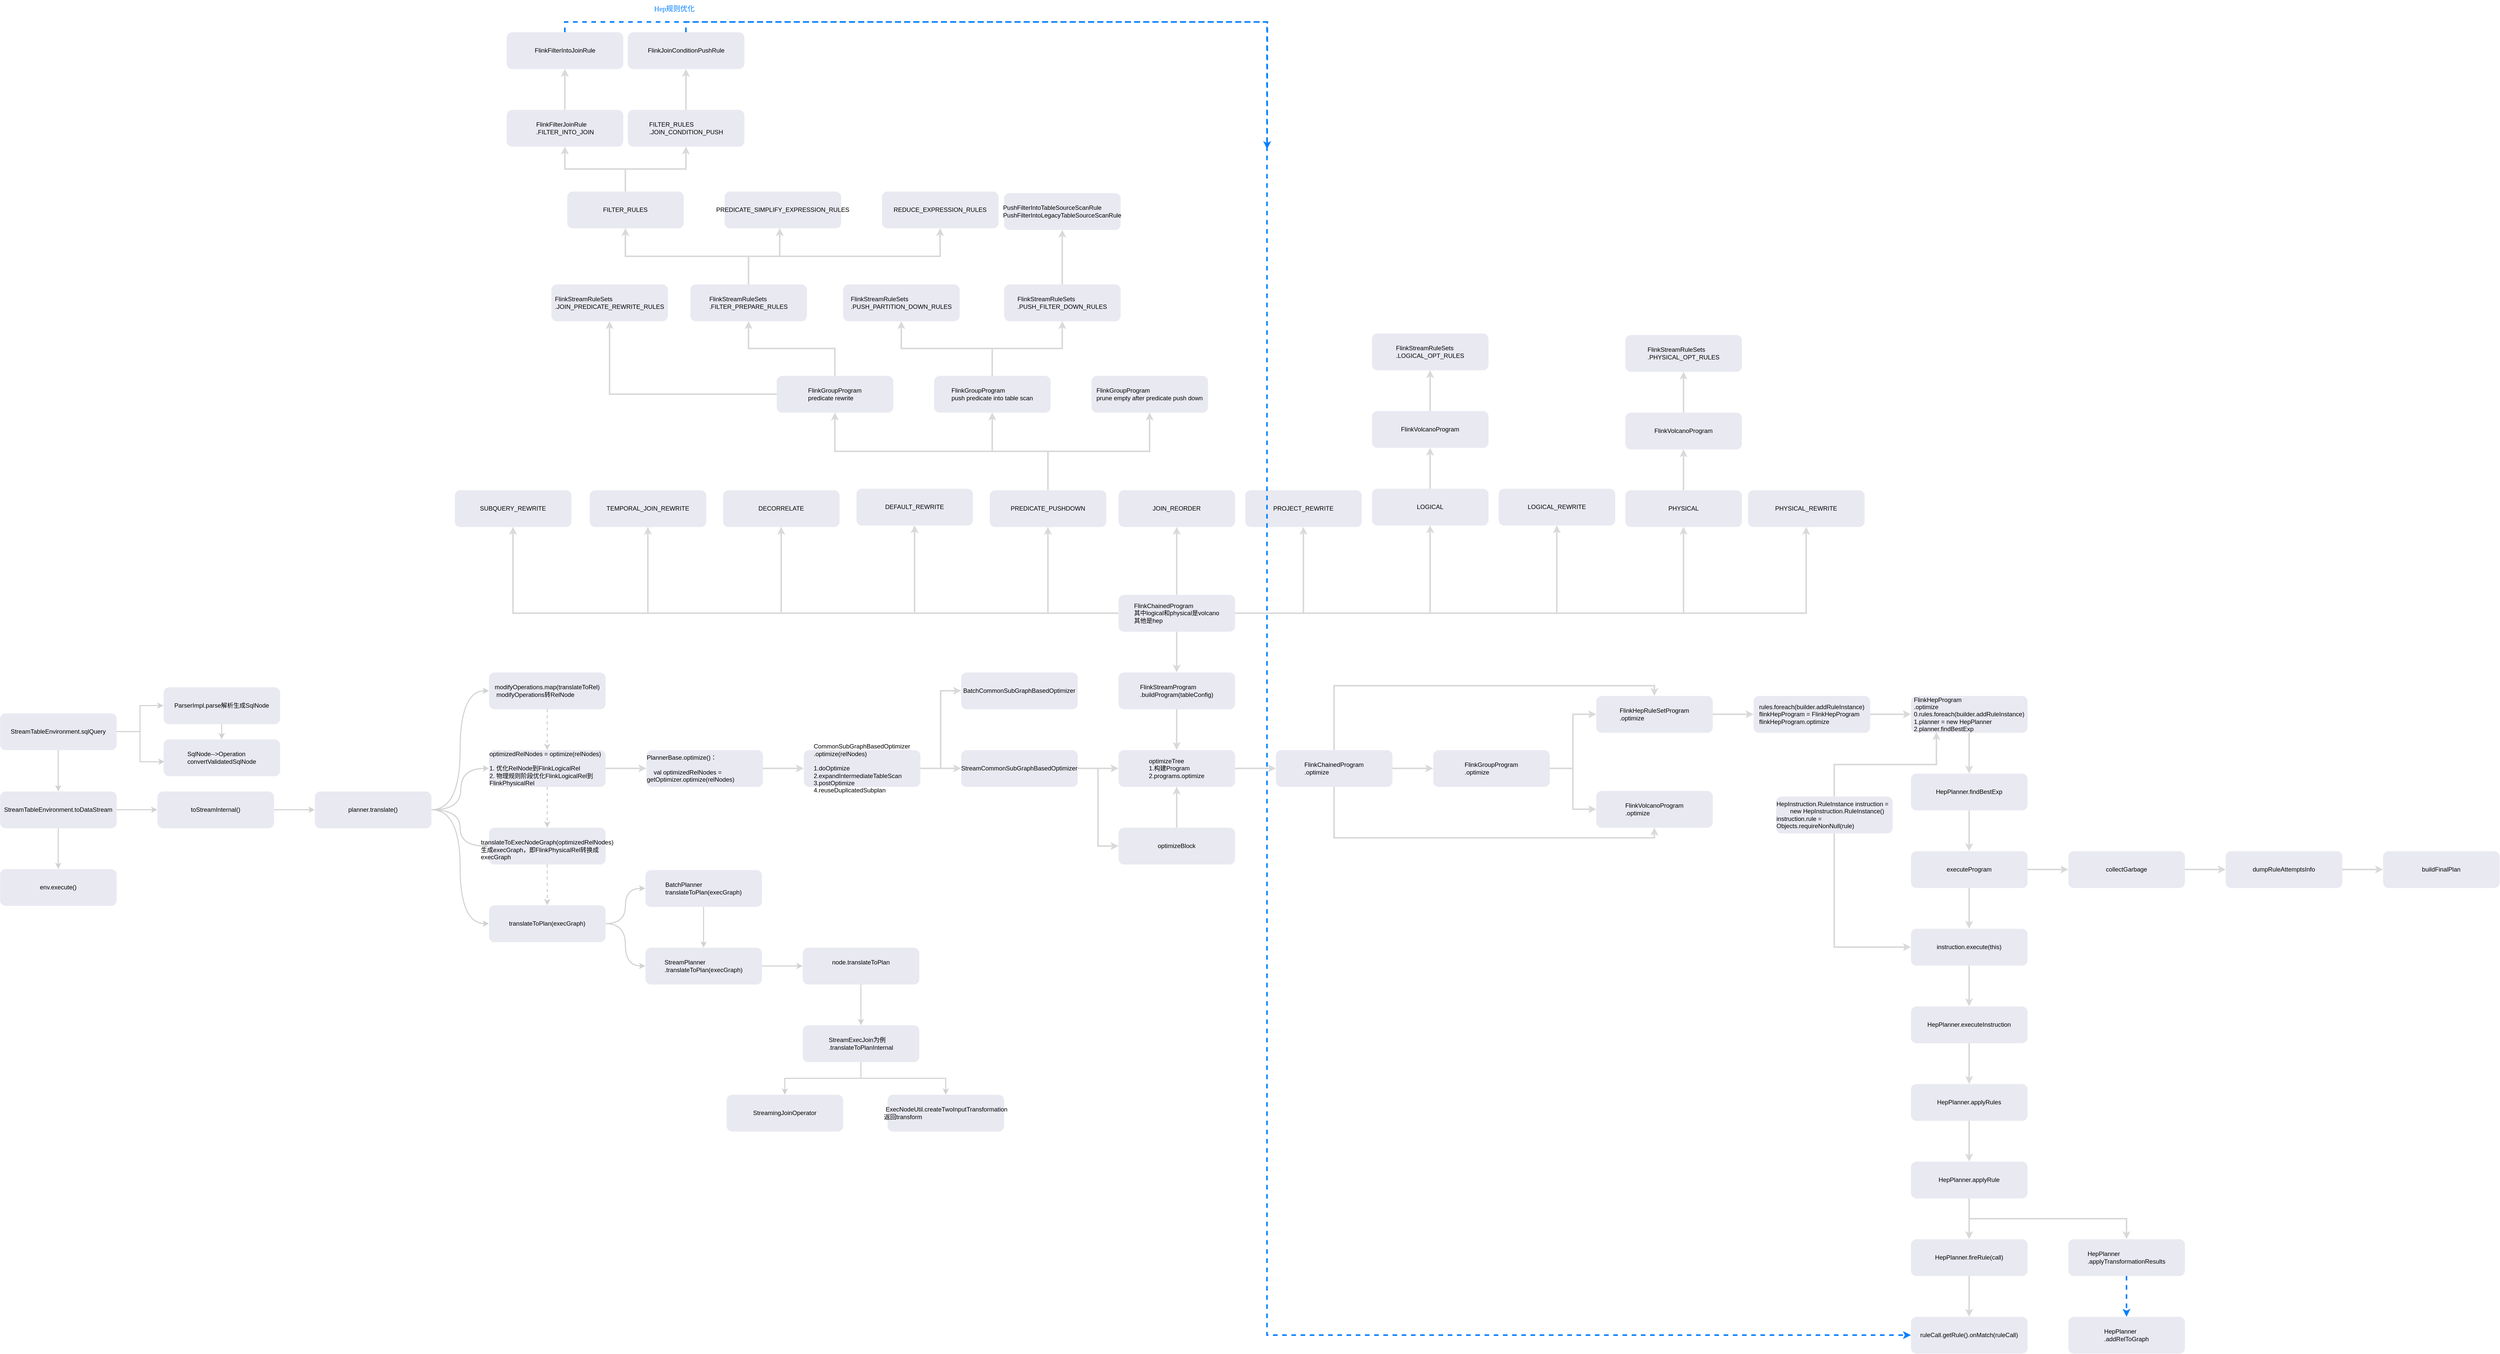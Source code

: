 <mxfile version="20.2.7" type="github">
  <diagram id="4kLa4Momye6eRYNvdGWG" name="第 1 页">
    <mxGraphModel dx="1422" dy="3100" grid="0" gridSize="10" guides="1" tooltips="1" connect="1" arrows="1" fold="1" page="1" pageScale="1" pageWidth="827" pageHeight="1169" background="#ffffff" math="0" shadow="0">
      <root>
        <mxCell id="0" />
        <mxCell id="1" parent="0" />
        <mxCell id="C2oPPoowabkBdJ4QF8pV-6" value="" style="edgeStyle=orthogonalEdgeStyle;rounded=0;orthogonalLoop=1;jettySize=auto;html=1;fontColor=#18A0FB;strokeColor=#D1D1D1;strokeWidth=2;" parent="1" source="C2oPPoowabkBdJ4QF8pV-3" target="C2oPPoowabkBdJ4QF8pV-5" edge="1">
          <mxGeometry relative="1" as="geometry" />
        </mxCell>
        <mxCell id="C2oPPoowabkBdJ4QF8pV-11" value="" style="edgeStyle=orthogonalEdgeStyle;shape=connector;rounded=0;orthogonalLoop=1;jettySize=auto;html=1;labelBackgroundColor=default;fontFamily=Helvetica;fontSize=12;fontColor=default;endArrow=classic;strokeColor=#D1D1D1;strokeWidth=2;" parent="1" source="C2oPPoowabkBdJ4QF8pV-3" target="C2oPPoowabkBdJ4QF8pV-10" edge="1">
          <mxGeometry relative="1" as="geometry" />
        </mxCell>
        <mxCell id="C2oPPoowabkBdJ4QF8pV-39" style="edgeStyle=orthogonalEdgeStyle;shape=connector;rounded=0;orthogonalLoop=1;jettySize=auto;html=1;exitX=1;exitY=0.5;exitDx=0;exitDy=0;entryX=0.009;entryY=0.611;entryDx=0;entryDy=0;entryPerimeter=0;labelBackgroundColor=default;fontFamily=Helvetica;fontSize=12;fontColor=default;endArrow=classic;strokeColor=#D1D1D1;strokeWidth=2;" parent="1" source="C2oPPoowabkBdJ4QF8pV-3" target="C2oPPoowabkBdJ4QF8pV-37" edge="1">
          <mxGeometry relative="1" as="geometry" />
        </mxCell>
        <mxCell id="C2oPPoowabkBdJ4QF8pV-3" value="&lt;span style=&quot;text-align: left;&quot;&gt;StreamTableEnvironment.sqlQuery&lt;/span&gt;" style="rounded=1;whiteSpace=wrap;html=1;fillColor=#E9E9F2;shadow=0;strokeWidth=0;strokeColor=#D1D1D1;" parent="1" vertex="1">
          <mxGeometry x="86" y="76" width="228" height="72" as="geometry" />
        </mxCell>
        <mxCell id="C2oPPoowabkBdJ4QF8pV-9" value="" style="edgeStyle=orthogonalEdgeStyle;shape=connector;rounded=0;orthogonalLoop=1;jettySize=auto;html=1;labelBackgroundColor=default;fontFamily=Helvetica;fontSize=12;fontColor=default;endArrow=classic;strokeColor=#D1D1D1;strokeWidth=2;" parent="1" source="C2oPPoowabkBdJ4QF8pV-5" target="C2oPPoowabkBdJ4QF8pV-8" edge="1">
          <mxGeometry relative="1" as="geometry" />
        </mxCell>
        <mxCell id="C2oPPoowabkBdJ4QF8pV-13" value="" style="edgeStyle=orthogonalEdgeStyle;shape=connector;rounded=0;orthogonalLoop=1;jettySize=auto;html=1;labelBackgroundColor=default;fontFamily=Helvetica;fontSize=12;fontColor=default;endArrow=classic;strokeColor=#D1D1D1;strokeWidth=2;" parent="1" source="C2oPPoowabkBdJ4QF8pV-5" target="C2oPPoowabkBdJ4QF8pV-12" edge="1">
          <mxGeometry relative="1" as="geometry" />
        </mxCell>
        <mxCell id="C2oPPoowabkBdJ4QF8pV-5" value="&lt;span style=&quot;text-align: left;&quot;&gt;StreamTableEnvironment.&lt;/span&gt;toDataStream" style="rounded=1;whiteSpace=wrap;html=1;fillColor=#E9E9F2;shadow=0;strokeWidth=0;strokeColor=#D1D1D1;" parent="1" vertex="1">
          <mxGeometry x="86" y="229" width="228" height="72" as="geometry" />
        </mxCell>
        <mxCell id="C2oPPoowabkBdJ4QF8pV-8" value="&lt;div style=&quot;text-align: left;&quot;&gt;&lt;span style=&quot;background-color: initial;&quot;&gt;env.execute()&lt;/span&gt;&lt;/div&gt;" style="rounded=1;whiteSpace=wrap;html=1;fillColor=#E9E9F2;shadow=0;strokeWidth=0;strokeColor=#D1D1D1;" parent="1" vertex="1">
          <mxGeometry x="86" y="381" width="228" height="72" as="geometry" />
        </mxCell>
        <mxCell id="C2oPPoowabkBdJ4QF8pV-38" value="" style="edgeStyle=orthogonalEdgeStyle;shape=connector;rounded=0;orthogonalLoop=1;jettySize=auto;html=1;labelBackgroundColor=default;fontFamily=Helvetica;fontSize=12;fontColor=default;endArrow=classic;strokeColor=#D1D1D1;strokeWidth=2;" parent="1" source="C2oPPoowabkBdJ4QF8pV-10" target="C2oPPoowabkBdJ4QF8pV-37" edge="1">
          <mxGeometry relative="1" as="geometry" />
        </mxCell>
        <mxCell id="C2oPPoowabkBdJ4QF8pV-10" value="&lt;div style=&quot;text-align: left;&quot;&gt;&lt;span style=&quot;background-color: initial;&quot;&gt;ParserImpl.parse解析生成SqlNode&lt;/span&gt;&lt;/div&gt;" style="rounded=1;whiteSpace=wrap;html=1;fillColor=#E9E9F2;shadow=0;strokeWidth=0;strokeColor=#D1D1D1;" parent="1" vertex="1">
          <mxGeometry x="406" y="25" width="228" height="72" as="geometry" />
        </mxCell>
        <mxCell id="C2oPPoowabkBdJ4QF8pV-15" value="" style="edgeStyle=orthogonalEdgeStyle;shape=connector;rounded=0;orthogonalLoop=1;jettySize=auto;html=1;labelBackgroundColor=default;fontFamily=Helvetica;fontSize=12;fontColor=default;endArrow=classic;strokeColor=#D1D1D1;strokeWidth=2;" parent="1" source="C2oPPoowabkBdJ4QF8pV-12" target="C2oPPoowabkBdJ4QF8pV-14" edge="1">
          <mxGeometry relative="1" as="geometry" />
        </mxCell>
        <mxCell id="C2oPPoowabkBdJ4QF8pV-12" value="&lt;div style=&quot;text-align: left;&quot;&gt;&lt;span style=&quot;background-color: initial;&quot;&gt;toStreamInternal()&lt;/span&gt;&lt;/div&gt;" style="rounded=1;whiteSpace=wrap;html=1;fillColor=#E9E9F2;shadow=0;strokeWidth=0;strokeColor=#D1D1D1;" parent="1" vertex="1">
          <mxGeometry x="394" y="229" width="228" height="72" as="geometry" />
        </mxCell>
        <mxCell id="C2oPPoowabkBdJ4QF8pV-22" style="edgeStyle=orthogonalEdgeStyle;shape=connector;rounded=0;orthogonalLoop=1;jettySize=auto;html=1;exitX=1;exitY=0.5;exitDx=0;exitDy=0;entryX=0;entryY=0.5;entryDx=0;entryDy=0;labelBackgroundColor=default;fontFamily=Helvetica;fontSize=12;fontColor=default;endArrow=classic;strokeColor=#D1D1D1;strokeWidth=2;curved=1;" parent="1" source="C2oPPoowabkBdJ4QF8pV-14" target="C2oPPoowabkBdJ4QF8pV-19" edge="1">
          <mxGeometry relative="1" as="geometry" />
        </mxCell>
        <mxCell id="C2oPPoowabkBdJ4QF8pV-29" style="edgeStyle=orthogonalEdgeStyle;shape=connector;rounded=0;orthogonalLoop=1;jettySize=auto;html=1;entryX=0;entryY=0.5;entryDx=0;entryDy=0;labelBackgroundColor=default;fontFamily=Helvetica;fontSize=12;fontColor=default;endArrow=classic;strokeColor=#D1D1D1;strokeWidth=2;curved=1;" parent="1" target="C2oPPoowabkBdJ4QF8pV-23" edge="1">
          <mxGeometry relative="1" as="geometry">
            <mxPoint x="932" y="265" as="sourcePoint" />
          </mxGeometry>
        </mxCell>
        <mxCell id="C2oPPoowabkBdJ4QF8pV-30" style="edgeStyle=orthogonalEdgeStyle;shape=connector;rounded=0;orthogonalLoop=1;jettySize=auto;html=1;exitX=1;exitY=0.5;exitDx=0;exitDy=0;entryX=0;entryY=0.5;entryDx=0;entryDy=0;labelBackgroundColor=default;fontFamily=Helvetica;fontSize=12;fontColor=default;endArrow=classic;strokeColor=#D1D1D1;strokeWidth=2;curved=1;" parent="1" source="C2oPPoowabkBdJ4QF8pV-14" target="C2oPPoowabkBdJ4QF8pV-25" edge="1">
          <mxGeometry relative="1" as="geometry" />
        </mxCell>
        <mxCell id="C2oPPoowabkBdJ4QF8pV-31" style="edgeStyle=orthogonalEdgeStyle;shape=connector;rounded=0;orthogonalLoop=1;jettySize=auto;html=1;exitX=1;exitY=0.5;exitDx=0;exitDy=0;entryX=0;entryY=0.5;entryDx=0;entryDy=0;labelBackgroundColor=default;fontFamily=Helvetica;fontSize=12;fontColor=default;endArrow=classic;strokeColor=#D1D1D1;strokeWidth=2;curved=1;" parent="1" source="C2oPPoowabkBdJ4QF8pV-14" target="C2oPPoowabkBdJ4QF8pV-27" edge="1">
          <mxGeometry relative="1" as="geometry" />
        </mxCell>
        <mxCell id="C2oPPoowabkBdJ4QF8pV-14" value="&lt;div style=&quot;text-align: left;&quot;&gt;planner.translate()&lt;br&gt;&lt;/div&gt;" style="rounded=1;whiteSpace=wrap;html=1;fillColor=#E9E9F2;shadow=0;strokeWidth=0;strokeColor=#D1D1D1;" parent="1" vertex="1">
          <mxGeometry x="702" y="229" width="228" height="72" as="geometry" />
        </mxCell>
        <mxCell id="C2oPPoowabkBdJ4QF8pV-24" value="" style="edgeStyle=orthogonalEdgeStyle;shape=connector;rounded=0;orthogonalLoop=1;jettySize=auto;html=1;labelBackgroundColor=default;fontFamily=Helvetica;fontSize=12;fontColor=default;endArrow=classic;strokeColor=#D1D1D1;strokeWidth=2;dashed=1;" parent="1" source="C2oPPoowabkBdJ4QF8pV-19" target="C2oPPoowabkBdJ4QF8pV-23" edge="1">
          <mxGeometry relative="1" as="geometry" />
        </mxCell>
        <mxCell id="C2oPPoowabkBdJ4QF8pV-19" value="&lt;div style=&quot;text-align: left;&quot;&gt;modifyOperations.map(translateToRel)&lt;br&gt;&lt;/div&gt;&lt;div style=&quot;text-align: left;&quot;&gt;&amp;nbsp;modifyOperations转RelNode&lt;/div&gt;" style="rounded=1;whiteSpace=wrap;html=1;fillColor=#E9E9F2;shadow=0;strokeWidth=0;strokeColor=#D1D1D1;" parent="1" vertex="1">
          <mxGeometry x="1043" y="-4" width="228" height="72" as="geometry" />
        </mxCell>
        <mxCell id="C2oPPoowabkBdJ4QF8pV-26" value="" style="edgeStyle=orthogonalEdgeStyle;shape=connector;rounded=0;orthogonalLoop=1;jettySize=auto;html=1;labelBackgroundColor=default;fontFamily=Helvetica;fontSize=12;fontColor=default;endArrow=classic;strokeColor=#D1D1D1;strokeWidth=2;dashed=1;" parent="1" source="C2oPPoowabkBdJ4QF8pV-23" target="C2oPPoowabkBdJ4QF8pV-25" edge="1">
          <mxGeometry relative="1" as="geometry" />
        </mxCell>
        <mxCell id="SW_qonmisXzpycMB33D1-2" value="" style="edgeStyle=orthogonalEdgeStyle;rounded=0;orthogonalLoop=1;jettySize=auto;html=1;fontFamily=Georgia;fontSize=14;fontColor=#007FFF;strokeColor=#D9D9D9;strokeWidth=3;" edge="1" parent="1" source="C2oPPoowabkBdJ4QF8pV-23" target="SW_qonmisXzpycMB33D1-1">
          <mxGeometry relative="1" as="geometry" />
        </mxCell>
        <mxCell id="C2oPPoowabkBdJ4QF8pV-23" value="&lt;div style=&quot;text-align: left;&quot;&gt;optimizedRelNodes = optimize(relNodes)&lt;br&gt;&lt;/div&gt;&lt;div style=&quot;text-align: left;&quot;&gt;&lt;br&gt;&lt;/div&gt;&lt;div style=&quot;text-align: left;&quot;&gt;1. 优化RelNode到FlinkLogicalRel&lt;/div&gt;&lt;div style=&quot;text-align: left;&quot;&gt;2.&amp;nbsp;物理规则阶段优化FlinkLogicalRel到FlinkPhysicalRel&lt;/div&gt;" style="rounded=1;whiteSpace=wrap;html=1;fillColor=#E9E9F2;shadow=0;strokeWidth=0;strokeColor=#D1D1D1;" parent="1" vertex="1">
          <mxGeometry x="1043" y="148" width="228" height="72" as="geometry" />
        </mxCell>
        <mxCell id="C2oPPoowabkBdJ4QF8pV-28" value="" style="edgeStyle=orthogonalEdgeStyle;shape=connector;rounded=0;orthogonalLoop=1;jettySize=auto;html=1;labelBackgroundColor=default;fontFamily=Helvetica;fontSize=12;fontColor=default;endArrow=classic;strokeColor=#D1D1D1;strokeWidth=2;dashed=1;" parent="1" source="C2oPPoowabkBdJ4QF8pV-25" target="C2oPPoowabkBdJ4QF8pV-27" edge="1">
          <mxGeometry relative="1" as="geometry" />
        </mxCell>
        <mxCell id="C2oPPoowabkBdJ4QF8pV-25" value="&lt;div style=&quot;text-align: left;&quot;&gt;&lt;br&gt;&lt;/div&gt;&lt;div style=&quot;text-align: left;&quot;&gt;translateToExecNodeGraph(optimizedRelNodes)&lt;/div&gt;&lt;div style=&quot;text-align: left;&quot;&gt;生成execGraph，即FlinkPhysicalRel转换成execGraph&lt;/div&gt;" style="rounded=1;whiteSpace=wrap;html=1;fillColor=#E9E9F2;shadow=0;strokeWidth=0;strokeColor=#D1D1D1;" parent="1" vertex="1">
          <mxGeometry x="1043" y="300" width="228" height="72" as="geometry" />
        </mxCell>
        <mxCell id="C2oPPoowabkBdJ4QF8pV-33" value="" style="edgeStyle=orthogonalEdgeStyle;shape=connector;rounded=0;orthogonalLoop=1;jettySize=auto;html=1;labelBackgroundColor=default;fontFamily=Helvetica;fontSize=12;fontColor=default;endArrow=classic;strokeColor=#D1D1D1;strokeWidth=2;curved=1;" parent="1" source="C2oPPoowabkBdJ4QF8pV-27" target="C2oPPoowabkBdJ4QF8pV-32" edge="1">
          <mxGeometry relative="1" as="geometry" />
        </mxCell>
        <mxCell id="C2oPPoowabkBdJ4QF8pV-36" style="edgeStyle=orthogonalEdgeStyle;shape=connector;rounded=0;orthogonalLoop=1;jettySize=auto;html=1;exitX=1;exitY=0.5;exitDx=0;exitDy=0;entryX=0;entryY=0.5;entryDx=0;entryDy=0;labelBackgroundColor=default;fontFamily=Helvetica;fontSize=12;fontColor=default;endArrow=classic;strokeColor=#D1D1D1;strokeWidth=2;curved=1;" parent="1" source="C2oPPoowabkBdJ4QF8pV-27" target="C2oPPoowabkBdJ4QF8pV-34" edge="1">
          <mxGeometry relative="1" as="geometry" />
        </mxCell>
        <mxCell id="C2oPPoowabkBdJ4QF8pV-27" value="&lt;div style=&quot;text-align: left;&quot;&gt;translateToPlan(execGraph)&lt;br&gt;&lt;/div&gt;" style="rounded=1;whiteSpace=wrap;html=1;fillColor=#E9E9F2;shadow=0;strokeWidth=0;strokeColor=#D1D1D1;" parent="1" vertex="1">
          <mxGeometry x="1043" y="452" width="228" height="72" as="geometry" />
        </mxCell>
        <mxCell id="C2oPPoowabkBdJ4QF8pV-35" value="" style="edgeStyle=orthogonalEdgeStyle;shape=connector;rounded=0;orthogonalLoop=1;jettySize=auto;html=1;labelBackgroundColor=default;fontFamily=Helvetica;fontSize=12;fontColor=default;endArrow=classic;strokeColor=#D1D1D1;strokeWidth=2;" parent="1" source="C2oPPoowabkBdJ4QF8pV-32" target="C2oPPoowabkBdJ4QF8pV-34" edge="1">
          <mxGeometry relative="1" as="geometry" />
        </mxCell>
        <mxCell id="C2oPPoowabkBdJ4QF8pV-32" value="&lt;div style=&quot;text-align: left;&quot;&gt;BatchPlanner&lt;/div&gt;&lt;div style=&quot;text-align: left;&quot;&gt;&lt;span style=&quot;background-color: initial;&quot;&gt;translateToPlan(execGraph)&lt;/span&gt;&lt;/div&gt;" style="rounded=1;whiteSpace=wrap;html=1;fillColor=#E9E9F2;shadow=0;strokeWidth=0;strokeColor=#D1D1D1;" parent="1" vertex="1">
          <mxGeometry x="1349" y="383" width="228" height="72" as="geometry" />
        </mxCell>
        <mxCell id="C2oPPoowabkBdJ4QF8pV-41" value="" style="edgeStyle=orthogonalEdgeStyle;shape=connector;rounded=0;orthogonalLoop=1;jettySize=auto;html=1;labelBackgroundColor=default;fontFamily=Helvetica;fontSize=12;fontColor=default;endArrow=classic;strokeColor=#D1D1D1;strokeWidth=2;" parent="1" source="C2oPPoowabkBdJ4QF8pV-34" target="C2oPPoowabkBdJ4QF8pV-40" edge="1">
          <mxGeometry relative="1" as="geometry" />
        </mxCell>
        <mxCell id="C2oPPoowabkBdJ4QF8pV-34" value="&lt;div style=&quot;text-align: left;&quot;&gt;StreamPlanner&lt;/div&gt;&lt;div style=&quot;text-align: left;&quot;&gt;.translateToPlan(execGraph)&lt;br&gt;&lt;/div&gt;" style="rounded=1;whiteSpace=wrap;html=1;fillColor=#E9E9F2;shadow=0;strokeWidth=0;strokeColor=#D1D1D1;" parent="1" vertex="1">
          <mxGeometry x="1349" y="535" width="228" height="72" as="geometry" />
        </mxCell>
        <mxCell id="C2oPPoowabkBdJ4QF8pV-37" value="&lt;div style=&quot;text-align: left;&quot;&gt;SqlNode--&amp;gt;Operation&lt;/div&gt;&lt;div style=&quot;text-align: left;&quot;&gt;convertValidatedSqlNode&lt;br&gt;&lt;/div&gt;" style="rounded=1;whiteSpace=wrap;html=1;fillColor=#E9E9F2;shadow=0;strokeWidth=0;strokeColor=#D1D1D1;" parent="1" vertex="1">
          <mxGeometry x="406" y="127" width="228" height="72" as="geometry" />
        </mxCell>
        <mxCell id="C2oPPoowabkBdJ4QF8pV-43" value="" style="edgeStyle=orthogonalEdgeStyle;shape=connector;rounded=0;orthogonalLoop=1;jettySize=auto;html=1;labelBackgroundColor=default;fontFamily=Helvetica;fontSize=12;fontColor=default;endArrow=classic;strokeColor=#D1D1D1;strokeWidth=2;" parent="1" source="C2oPPoowabkBdJ4QF8pV-40" target="C2oPPoowabkBdJ4QF8pV-42" edge="1">
          <mxGeometry relative="1" as="geometry" />
        </mxCell>
        <mxCell id="C2oPPoowabkBdJ4QF8pV-40" value="&lt;div style=&quot;text-align: left;&quot;&gt;node.translateToPlan&lt;br&gt;&lt;/div&gt;&lt;div style=&quot;text-align: left;&quot;&gt;&lt;br&gt;&lt;/div&gt;" style="rounded=1;whiteSpace=wrap;html=1;fillColor=#E9E9F2;shadow=0;strokeWidth=0;strokeColor=#D1D1D1;" parent="1" vertex="1">
          <mxGeometry x="1657" y="535" width="228" height="72" as="geometry" />
        </mxCell>
        <mxCell id="C2oPPoowabkBdJ4QF8pV-45" value="" style="edgeStyle=orthogonalEdgeStyle;shape=connector;rounded=0;orthogonalLoop=1;jettySize=auto;html=1;labelBackgroundColor=default;fontFamily=Helvetica;fontSize=12;fontColor=default;endArrow=classic;strokeColor=#D1D1D1;strokeWidth=2;" parent="1" source="C2oPPoowabkBdJ4QF8pV-42" target="C2oPPoowabkBdJ4QF8pV-44" edge="1">
          <mxGeometry relative="1" as="geometry" />
        </mxCell>
        <mxCell id="C2oPPoowabkBdJ4QF8pV-48" style="edgeStyle=orthogonalEdgeStyle;shape=connector;rounded=0;orthogonalLoop=1;jettySize=auto;html=1;exitX=0.5;exitY=1;exitDx=0;exitDy=0;labelBackgroundColor=default;fontFamily=Helvetica;fontSize=12;fontColor=default;endArrow=classic;strokeColor=#D1D1D1;strokeWidth=2;" parent="1" source="C2oPPoowabkBdJ4QF8pV-42" target="C2oPPoowabkBdJ4QF8pV-46" edge="1">
          <mxGeometry relative="1" as="geometry" />
        </mxCell>
        <mxCell id="C2oPPoowabkBdJ4QF8pV-42" value="&lt;div style=&quot;text-align: left;&quot;&gt;StreamExecJoin为例&lt;br&gt;&lt;/div&gt;&lt;div style=&quot;text-align: left;&quot;&gt;.translateToPlanInternal&lt;/div&gt;" style="rounded=1;whiteSpace=wrap;html=1;fillColor=#E9E9F2;shadow=0;strokeWidth=0;strokeColor=#D1D1D1;" parent="1" vertex="1">
          <mxGeometry x="1657" y="687" width="228" height="72" as="geometry" />
        </mxCell>
        <mxCell id="C2oPPoowabkBdJ4QF8pV-44" value="&lt;div style=&quot;text-align: left;&quot;&gt;StreamingJoinOperator&lt;br&gt;&lt;/div&gt;" style="rounded=1;whiteSpace=wrap;html=1;fillColor=#E9E9F2;shadow=0;strokeWidth=0;strokeColor=#D1D1D1;" parent="1" vertex="1">
          <mxGeometry x="1508" y="823" width="228" height="72" as="geometry" />
        </mxCell>
        <mxCell id="C2oPPoowabkBdJ4QF8pV-46" value="&lt;div style=&quot;text-align: left;&quot;&gt;&amp;nbsp;ExecNodeUtil.createTwoInputTransformation&lt;br&gt;&lt;/div&gt;&lt;div style=&quot;text-align: left;&quot;&gt;返回transform&lt;/div&gt;" style="rounded=1;whiteSpace=wrap;html=1;fillColor=#E9E9F2;shadow=0;strokeWidth=0;strokeColor=#D1D1D1;" parent="1" vertex="1">
          <mxGeometry x="1823" y="823" width="228" height="72" as="geometry" />
        </mxCell>
        <mxCell id="SW_qonmisXzpycMB33D1-4" value="" style="edgeStyle=orthogonalEdgeStyle;rounded=0;orthogonalLoop=1;jettySize=auto;html=1;fontFamily=Georgia;fontSize=14;fontColor=#007FFF;strokeColor=#D9D9D9;strokeWidth=3;" edge="1" parent="1" source="SW_qonmisXzpycMB33D1-1" target="SW_qonmisXzpycMB33D1-3">
          <mxGeometry relative="1" as="geometry" />
        </mxCell>
        <mxCell id="SW_qonmisXzpycMB33D1-1" value="&lt;div style=&quot;text-align: left;&quot;&gt;PlannerBase.&lt;span style=&quot;background-color: initial;&quot;&gt;optimize()：&lt;/span&gt;&lt;/div&gt;&lt;div style=&quot;text-align: left;&quot;&gt;&lt;span style=&quot;background-color: initial;&quot;&gt;&lt;br&gt;&lt;/span&gt;&lt;/div&gt;&lt;div style=&quot;text-align: left;&quot;&gt;&amp;nbsp; &amp;nbsp; val optimizedRelNodes = getOptimizer.optimize(relNodes)&lt;/div&gt;" style="rounded=1;whiteSpace=wrap;html=1;fillColor=#E9E9F2;shadow=0;strokeWidth=0;strokeColor=#D1D1D1;" vertex="1" parent="1">
          <mxGeometry x="1351" y="148" width="228" height="72" as="geometry" />
        </mxCell>
        <mxCell id="SW_qonmisXzpycMB33D1-6" value="" style="edgeStyle=orthogonalEdgeStyle;rounded=0;orthogonalLoop=1;jettySize=auto;html=1;fontFamily=Georgia;fontSize=14;fontColor=#007FFF;strokeColor=#D9D9D9;strokeWidth=3;" edge="1" parent="1" source="SW_qonmisXzpycMB33D1-3" target="SW_qonmisXzpycMB33D1-5">
          <mxGeometry relative="1" as="geometry" />
        </mxCell>
        <mxCell id="SW_qonmisXzpycMB33D1-9" style="edgeStyle=orthogonalEdgeStyle;rounded=0;orthogonalLoop=1;jettySize=auto;html=1;exitX=1;exitY=0.5;exitDx=0;exitDy=0;entryX=0;entryY=0.5;entryDx=0;entryDy=0;fontFamily=Georgia;fontSize=14;fontColor=#007FFF;strokeColor=#D9D9D9;strokeWidth=3;" edge="1" parent="1" source="SW_qonmisXzpycMB33D1-3" target="SW_qonmisXzpycMB33D1-7">
          <mxGeometry relative="1" as="geometry" />
        </mxCell>
        <mxCell id="SW_qonmisXzpycMB33D1-3" value="&lt;div style=&quot;text-align: left;&quot;&gt;CommonSubGraphBasedOptimizer&lt;/div&gt;&lt;div style=&quot;text-align: left;&quot;&gt;.optimize(relNodes)&lt;/div&gt;&lt;div style=&quot;text-align: left;&quot;&gt;&lt;br&gt;&lt;/div&gt;&lt;div style=&quot;text-align: left;&quot;&gt;1.doOptimize&lt;/div&gt;&lt;div style=&quot;text-align: left;&quot;&gt;2.expandIntermediateTableScan&lt;/div&gt;&lt;div style=&quot;text-align: left;&quot;&gt;3.postOptimize&lt;/div&gt;&lt;div style=&quot;text-align: left;&quot;&gt;4.reuseDuplicatedSubplan&lt;/div&gt;" style="rounded=1;whiteSpace=wrap;html=1;fillColor=#E9E9F2;shadow=0;strokeWidth=0;strokeColor=#D1D1D1;" vertex="1" parent="1">
          <mxGeometry x="1659" y="148" width="228" height="72" as="geometry" />
        </mxCell>
        <mxCell id="SW_qonmisXzpycMB33D1-11" value="" style="edgeStyle=orthogonalEdgeStyle;rounded=0;orthogonalLoop=1;jettySize=auto;html=1;fontFamily=Georgia;fontSize=14;fontColor=#007FFF;strokeColor=#D9D9D9;strokeWidth=3;" edge="1" parent="1" source="SW_qonmisXzpycMB33D1-5" target="SW_qonmisXzpycMB33D1-10">
          <mxGeometry relative="1" as="geometry" />
        </mxCell>
        <mxCell id="SW_qonmisXzpycMB33D1-14" style="edgeStyle=orthogonalEdgeStyle;rounded=0;orthogonalLoop=1;jettySize=auto;html=1;exitX=1;exitY=0.5;exitDx=0;exitDy=0;entryX=0;entryY=0.5;entryDx=0;entryDy=0;fontFamily=Georgia;fontSize=14;fontColor=#007FFF;strokeColor=#D9D9D9;strokeWidth=3;" edge="1" parent="1" source="SW_qonmisXzpycMB33D1-5" target="SW_qonmisXzpycMB33D1-12">
          <mxGeometry relative="1" as="geometry" />
        </mxCell>
        <mxCell id="SW_qonmisXzpycMB33D1-5" value="&lt;div style=&quot;text-align: left;&quot;&gt;StreamCommonSubGraphBasedOptimizer&lt;br&gt;&lt;/div&gt;" style="rounded=1;whiteSpace=wrap;html=1;fillColor=#E9E9F2;shadow=0;strokeWidth=0;strokeColor=#D1D1D1;" vertex="1" parent="1">
          <mxGeometry x="1967" y="148" width="228" height="72" as="geometry" />
        </mxCell>
        <mxCell id="SW_qonmisXzpycMB33D1-7" value="&lt;div style=&quot;text-align: left;&quot;&gt;BatchCommonSubGraphBasedOptimizer&lt;br&gt;&lt;/div&gt;" style="rounded=1;whiteSpace=wrap;html=1;fillColor=#E9E9F2;shadow=0;strokeWidth=0;strokeColor=#D1D1D1;" vertex="1" parent="1">
          <mxGeometry x="1967" y="-4" width="228" height="72" as="geometry" />
        </mxCell>
        <mxCell id="SW_qonmisXzpycMB33D1-17" value="" style="edgeStyle=orthogonalEdgeStyle;rounded=0;orthogonalLoop=1;jettySize=auto;html=1;fontFamily=Georgia;fontSize=14;fontColor=#007FFF;strokeColor=#D9D9D9;strokeWidth=3;" edge="1" parent="1" source="SW_qonmisXzpycMB33D1-10" target="SW_qonmisXzpycMB33D1-16">
          <mxGeometry relative="1" as="geometry" />
        </mxCell>
        <mxCell id="SW_qonmisXzpycMB33D1-10" value="&lt;div style=&quot;text-align: left;&quot;&gt;optimizeTree&lt;br&gt;&lt;/div&gt;&lt;div style=&quot;text-align: left;&quot;&gt;1.构建Program&lt;/div&gt;&lt;div style=&quot;text-align: left;&quot;&gt;2.programs.optimize&lt;/div&gt;" style="rounded=1;whiteSpace=wrap;html=1;fillColor=#E9E9F2;shadow=0;strokeWidth=0;strokeColor=#D1D1D1;" vertex="1" parent="1">
          <mxGeometry x="2275" y="148" width="228" height="72" as="geometry" />
        </mxCell>
        <mxCell id="SW_qonmisXzpycMB33D1-15" style="edgeStyle=orthogonalEdgeStyle;rounded=0;orthogonalLoop=1;jettySize=auto;html=1;exitX=0.5;exitY=0;exitDx=0;exitDy=0;entryX=0.5;entryY=1;entryDx=0;entryDy=0;fontFamily=Georgia;fontSize=14;fontColor=#007FFF;strokeColor=#D9D9D9;strokeWidth=3;" edge="1" parent="1" source="SW_qonmisXzpycMB33D1-12" target="SW_qonmisXzpycMB33D1-10">
          <mxGeometry relative="1" as="geometry" />
        </mxCell>
        <mxCell id="SW_qonmisXzpycMB33D1-12" value="&lt;div style=&quot;text-align: left;&quot;&gt;optimizeBlock&lt;br&gt;&lt;/div&gt;" style="rounded=1;whiteSpace=wrap;html=1;fillColor=#E9E9F2;shadow=0;strokeWidth=0;strokeColor=#D1D1D1;" vertex="1" parent="1">
          <mxGeometry x="2275" y="300" width="228" height="72" as="geometry" />
        </mxCell>
        <mxCell id="SW_qonmisXzpycMB33D1-96" value="" style="edgeStyle=orthogonalEdgeStyle;rounded=0;orthogonalLoop=1;jettySize=auto;html=1;fontFamily=Comic Sans MS;fontSize=14;fontColor=#007FFF;strokeColor=#D9D9D9;strokeWidth=3;" edge="1" parent="1" source="SW_qonmisXzpycMB33D1-16" target="SW_qonmisXzpycMB33D1-95">
          <mxGeometry relative="1" as="geometry" />
        </mxCell>
        <mxCell id="SW_qonmisXzpycMB33D1-103" style="edgeStyle=orthogonalEdgeStyle;rounded=0;orthogonalLoop=1;jettySize=auto;html=1;exitX=0.5;exitY=1;exitDx=0;exitDy=0;entryX=0.5;entryY=1;entryDx=0;entryDy=0;fontFamily=Comic Sans MS;fontSize=14;fontColor=#007FFF;strokeColor=#D9D9D9;strokeWidth=3;" edge="1" parent="1" source="SW_qonmisXzpycMB33D1-16" target="SW_qonmisXzpycMB33D1-99">
          <mxGeometry relative="1" as="geometry" />
        </mxCell>
        <mxCell id="SW_qonmisXzpycMB33D1-104" style="edgeStyle=orthogonalEdgeStyle;rounded=0;orthogonalLoop=1;jettySize=auto;html=1;exitX=0.5;exitY=0;exitDx=0;exitDy=0;entryX=0.5;entryY=0;entryDx=0;entryDy=0;fontFamily=Comic Sans MS;fontSize=14;fontColor=#007FFF;strokeColor=#D9D9D9;strokeWidth=3;" edge="1" parent="1" source="SW_qonmisXzpycMB33D1-16" target="SW_qonmisXzpycMB33D1-97">
          <mxGeometry relative="1" as="geometry" />
        </mxCell>
        <mxCell id="SW_qonmisXzpycMB33D1-16" value="&lt;div style=&quot;text-align: left;&quot;&gt;FlinkChainedProgram&lt;br&gt;&lt;/div&gt;&lt;div style=&quot;text-align: left;&quot;&gt;.optimize&lt;br&gt;&lt;/div&gt;" style="rounded=1;whiteSpace=wrap;html=1;fillColor=#E9E9F2;shadow=0;strokeWidth=0;strokeColor=#D1D1D1;" vertex="1" parent="1">
          <mxGeometry x="2583" y="148" width="228" height="72" as="geometry" />
        </mxCell>
        <mxCell id="SW_qonmisXzpycMB33D1-20" style="edgeStyle=orthogonalEdgeStyle;rounded=0;orthogonalLoop=1;jettySize=auto;html=1;exitX=0.5;exitY=1;exitDx=0;exitDy=0;entryX=0.5;entryY=0;entryDx=0;entryDy=0;fontFamily=Georgia;fontSize=14;fontColor=#007FFF;strokeColor=#D9D9D9;strokeWidth=3;" edge="1" parent="1" source="SW_qonmisXzpycMB33D1-18" target="SW_qonmisXzpycMB33D1-10">
          <mxGeometry relative="1" as="geometry" />
        </mxCell>
        <mxCell id="SW_qonmisXzpycMB33D1-18" value="&lt;div style=&quot;text-align: left;&quot;&gt;FlinkStreamProgram&lt;/div&gt;&lt;div style=&quot;text-align: left;&quot;&gt;.buildProgram(tableConfig)&lt;br&gt;&lt;/div&gt;" style="rounded=1;whiteSpace=wrap;html=1;fillColor=#E9E9F2;shadow=0;strokeWidth=0;strokeColor=#D1D1D1;" vertex="1" parent="1">
          <mxGeometry x="2275" y="-4" width="228" height="72" as="geometry" />
        </mxCell>
        <mxCell id="SW_qonmisXzpycMB33D1-23" style="edgeStyle=orthogonalEdgeStyle;rounded=0;orthogonalLoop=1;jettySize=auto;html=1;exitX=0.5;exitY=1;exitDx=0;exitDy=0;entryX=0.5;entryY=0;entryDx=0;entryDy=0;fontFamily=Georgia;fontSize=14;fontColor=#007FFF;strokeColor=#D9D9D9;strokeWidth=3;" edge="1" parent="1" source="SW_qonmisXzpycMB33D1-21" target="SW_qonmisXzpycMB33D1-18">
          <mxGeometry relative="1" as="geometry" />
        </mxCell>
        <mxCell id="SW_qonmisXzpycMB33D1-29" value="" style="edgeStyle=orthogonalEdgeStyle;rounded=0;orthogonalLoop=1;jettySize=auto;html=1;fontFamily=Georgia;fontSize=14;fontColor=#007FFF;strokeColor=#D9D9D9;strokeWidth=3;" edge="1" parent="1" source="SW_qonmisXzpycMB33D1-21" target="SW_qonmisXzpycMB33D1-28">
          <mxGeometry relative="1" as="geometry" />
        </mxCell>
        <mxCell id="SW_qonmisXzpycMB33D1-31" value="" style="edgeStyle=orthogonalEdgeStyle;rounded=0;orthogonalLoop=1;jettySize=auto;html=1;fontFamily=Comic Sans MS;fontSize=14;fontColor=#007FFF;strokeColor=#D9D9D9;strokeWidth=3;" edge="1" parent="1" source="SW_qonmisXzpycMB33D1-21" target="SW_qonmisXzpycMB33D1-30">
          <mxGeometry relative="1" as="geometry" />
        </mxCell>
        <mxCell id="SW_qonmisXzpycMB33D1-33" value="" style="edgeStyle=orthogonalEdgeStyle;rounded=0;orthogonalLoop=1;jettySize=auto;html=1;fontFamily=Comic Sans MS;fontSize=14;fontColor=#007FFF;strokeColor=#D9D9D9;strokeWidth=3;" edge="1" parent="1" source="SW_qonmisXzpycMB33D1-21" target="SW_qonmisXzpycMB33D1-32">
          <mxGeometry relative="1" as="geometry" />
        </mxCell>
        <mxCell id="SW_qonmisXzpycMB33D1-35" value="" style="edgeStyle=orthogonalEdgeStyle;rounded=0;orthogonalLoop=1;jettySize=auto;html=1;fontFamily=Comic Sans MS;fontSize=14;fontColor=#007FFF;strokeColor=#D9D9D9;strokeWidth=3;" edge="1" parent="1" source="SW_qonmisXzpycMB33D1-21" target="SW_qonmisXzpycMB33D1-34">
          <mxGeometry relative="1" as="geometry" />
        </mxCell>
        <mxCell id="SW_qonmisXzpycMB33D1-37" value="" style="edgeStyle=orthogonalEdgeStyle;rounded=0;orthogonalLoop=1;jettySize=auto;html=1;fontFamily=Comic Sans MS;fontSize=14;fontColor=#007FFF;strokeColor=#D9D9D9;strokeWidth=3;" edge="1" parent="1" source="SW_qonmisXzpycMB33D1-21" target="SW_qonmisXzpycMB33D1-36">
          <mxGeometry relative="1" as="geometry" />
        </mxCell>
        <mxCell id="SW_qonmisXzpycMB33D1-39" value="" style="edgeStyle=orthogonalEdgeStyle;rounded=0;orthogonalLoop=1;jettySize=auto;html=1;fontFamily=Comic Sans MS;fontSize=14;fontColor=#007FFF;strokeColor=#D9D9D9;strokeWidth=3;" edge="1" parent="1" source="SW_qonmisXzpycMB33D1-21" target="SW_qonmisXzpycMB33D1-38">
          <mxGeometry relative="1" as="geometry" />
        </mxCell>
        <mxCell id="SW_qonmisXzpycMB33D1-41" value="" style="edgeStyle=orthogonalEdgeStyle;rounded=0;orthogonalLoop=1;jettySize=auto;html=1;fontFamily=Comic Sans MS;fontSize=14;fontColor=#007FFF;strokeColor=#D9D9D9;strokeWidth=3;" edge="1" parent="1" source="SW_qonmisXzpycMB33D1-21" target="SW_qonmisXzpycMB33D1-40">
          <mxGeometry relative="1" as="geometry" />
        </mxCell>
        <mxCell id="SW_qonmisXzpycMB33D1-43" value="" style="edgeStyle=orthogonalEdgeStyle;rounded=0;orthogonalLoop=1;jettySize=auto;html=1;fontFamily=Comic Sans MS;fontSize=14;fontColor=#007FFF;strokeColor=#D9D9D9;strokeWidth=3;" edge="1" parent="1" source="SW_qonmisXzpycMB33D1-21" target="SW_qonmisXzpycMB33D1-42">
          <mxGeometry relative="1" as="geometry" />
        </mxCell>
        <mxCell id="SW_qonmisXzpycMB33D1-45" value="" style="edgeStyle=orthogonalEdgeStyle;rounded=0;orthogonalLoop=1;jettySize=auto;html=1;fontFamily=Comic Sans MS;fontSize=14;fontColor=#007FFF;strokeColor=#D9D9D9;strokeWidth=3;" edge="1" parent="1" source="SW_qonmisXzpycMB33D1-21" target="SW_qonmisXzpycMB33D1-44">
          <mxGeometry relative="1" as="geometry" />
        </mxCell>
        <mxCell id="SW_qonmisXzpycMB33D1-47" value="" style="edgeStyle=orthogonalEdgeStyle;rounded=0;orthogonalLoop=1;jettySize=auto;html=1;fontFamily=Comic Sans MS;fontSize=14;fontColor=#007FFF;strokeColor=#D9D9D9;strokeWidth=3;" edge="1" parent="1" source="SW_qonmisXzpycMB33D1-21" target="SW_qonmisXzpycMB33D1-46">
          <mxGeometry relative="1" as="geometry" />
        </mxCell>
        <mxCell id="SW_qonmisXzpycMB33D1-49" value="" style="edgeStyle=orthogonalEdgeStyle;rounded=0;orthogonalLoop=1;jettySize=auto;html=1;fontFamily=Comic Sans MS;fontSize=14;fontColor=#007FFF;strokeColor=#D9D9D9;strokeWidth=3;" edge="1" parent="1" source="SW_qonmisXzpycMB33D1-21" target="SW_qonmisXzpycMB33D1-48">
          <mxGeometry relative="1" as="geometry" />
        </mxCell>
        <mxCell id="SW_qonmisXzpycMB33D1-21" value="&lt;div style=&quot;text-align: left;&quot;&gt;FlinkChainedProgram&lt;br&gt;&lt;/div&gt;&lt;div style=&quot;text-align: left;&quot;&gt;其中logical和physical是volcano&lt;/div&gt;&lt;div style=&quot;text-align: left;&quot;&gt;其他是hep&lt;/div&gt;" style="rounded=1;whiteSpace=wrap;html=1;fillColor=#E9E9F2;shadow=0;strokeWidth=0;strokeColor=#D1D1D1;" vertex="1" parent="1">
          <mxGeometry x="2275" y="-156" width="228" height="72" as="geometry" />
        </mxCell>
        <mxCell id="SW_qonmisXzpycMB33D1-28" value="SUBQUERY_REWRITE" style="rounded=1;whiteSpace=wrap;html=1;fillColor=#E9E9F2;shadow=0;strokeWidth=0;strokeColor=#D1D1D1;" vertex="1" parent="1">
          <mxGeometry x="976" y="-361" width="228" height="72" as="geometry" />
        </mxCell>
        <mxCell id="SW_qonmisXzpycMB33D1-30" value="&lt;div style=&quot;text-align: left;&quot;&gt;TEMPORAL_JOIN_REWRITE&lt;br&gt;&lt;/div&gt;" style="rounded=1;whiteSpace=wrap;html=1;fillColor=#E9E9F2;shadow=0;strokeWidth=0;strokeColor=#D1D1D1;" vertex="1" parent="1">
          <mxGeometry x="1240" y="-361" width="228" height="72" as="geometry" />
        </mxCell>
        <mxCell id="SW_qonmisXzpycMB33D1-32" value="&lt;div style=&quot;text-align: left;&quot;&gt;DECORRELATE&lt;br&gt;&lt;/div&gt;" style="rounded=1;whiteSpace=wrap;html=1;fillColor=#E9E9F2;shadow=0;strokeWidth=0;strokeColor=#D1D1D1;" vertex="1" parent="1">
          <mxGeometry x="1501" y="-361" width="228" height="72" as="geometry" />
        </mxCell>
        <mxCell id="SW_qonmisXzpycMB33D1-34" value="&lt;div style=&quot;text-align: left;&quot;&gt;DEFAULT_REWRITE&lt;br&gt;&lt;/div&gt;" style="rounded=1;whiteSpace=wrap;html=1;fillColor=#E9E9F2;shadow=0;strokeWidth=0;strokeColor=#D1D1D1;" vertex="1" parent="1">
          <mxGeometry x="1762" y="-364" width="228" height="72" as="geometry" />
        </mxCell>
        <mxCell id="SW_qonmisXzpycMB33D1-59" value="" style="edgeStyle=orthogonalEdgeStyle;rounded=0;orthogonalLoop=1;jettySize=auto;html=1;fontFamily=Comic Sans MS;fontSize=14;fontColor=#007FFF;strokeColor=#D9D9D9;strokeWidth=3;exitX=0.5;exitY=0;exitDx=0;exitDy=0;" edge="1" parent="1" source="SW_qonmisXzpycMB33D1-36" target="SW_qonmisXzpycMB33D1-58">
          <mxGeometry relative="1" as="geometry" />
        </mxCell>
        <mxCell id="SW_qonmisXzpycMB33D1-66" style="edgeStyle=orthogonalEdgeStyle;rounded=0;orthogonalLoop=1;jettySize=auto;html=1;exitX=0.5;exitY=0;exitDx=0;exitDy=0;entryX=0.5;entryY=1;entryDx=0;entryDy=0;fontFamily=Comic Sans MS;fontSize=14;fontColor=#007FFF;strokeColor=#D9D9D9;strokeWidth=3;" edge="1" parent="1" source="SW_qonmisXzpycMB33D1-36" target="SW_qonmisXzpycMB33D1-64">
          <mxGeometry relative="1" as="geometry" />
        </mxCell>
        <mxCell id="SW_qonmisXzpycMB33D1-71" style="edgeStyle=orthogonalEdgeStyle;rounded=0;orthogonalLoop=1;jettySize=auto;html=1;exitX=0.5;exitY=0;exitDx=0;exitDy=0;entryX=0.5;entryY=1;entryDx=0;entryDy=0;fontFamily=Comic Sans MS;fontSize=14;fontColor=#007FFF;strokeColor=#D9D9D9;strokeWidth=3;" edge="1" parent="1" source="SW_qonmisXzpycMB33D1-36" target="SW_qonmisXzpycMB33D1-67">
          <mxGeometry relative="1" as="geometry" />
        </mxCell>
        <mxCell id="SW_qonmisXzpycMB33D1-36" value="&lt;div style=&quot;text-align: left;&quot;&gt;PREDICATE_PUSHDOWN&lt;br&gt;&lt;/div&gt;" style="rounded=1;whiteSpace=wrap;html=1;fillColor=#E9E9F2;shadow=0;strokeWidth=0;strokeColor=#D1D1D1;" vertex="1" parent="1">
          <mxGeometry x="2023" y="-361" width="228" height="72" as="geometry" />
        </mxCell>
        <mxCell id="SW_qonmisXzpycMB33D1-38" value="&lt;div style=&quot;text-align: left;&quot;&gt;JOIN_REORDER&lt;br&gt;&lt;/div&gt;" style="rounded=1;whiteSpace=wrap;html=1;fillColor=#E9E9F2;shadow=0;strokeWidth=0;strokeColor=#D1D1D1;" vertex="1" parent="1">
          <mxGeometry x="2275" y="-361" width="228" height="72" as="geometry" />
        </mxCell>
        <mxCell id="SW_qonmisXzpycMB33D1-40" value="&lt;div style=&quot;text-align: left;&quot;&gt;PROJECT_REWRITE&lt;br&gt;&lt;/div&gt;" style="rounded=1;whiteSpace=wrap;html=1;fillColor=#E9E9F2;shadow=0;strokeWidth=0;strokeColor=#D1D1D1;" vertex="1" parent="1">
          <mxGeometry x="2523" y="-361" width="228" height="72" as="geometry" />
        </mxCell>
        <mxCell id="SW_qonmisXzpycMB33D1-51" value="" style="edgeStyle=orthogonalEdgeStyle;rounded=0;orthogonalLoop=1;jettySize=auto;html=1;fontFamily=Comic Sans MS;fontSize=14;fontColor=#007FFF;strokeColor=#D9D9D9;strokeWidth=3;" edge="1" parent="1" source="SW_qonmisXzpycMB33D1-42" target="SW_qonmisXzpycMB33D1-50">
          <mxGeometry relative="1" as="geometry" />
        </mxCell>
        <mxCell id="SW_qonmisXzpycMB33D1-42" value="&lt;div style=&quot;text-align: left;&quot;&gt;LOGICAL&lt;br&gt;&lt;/div&gt;" style="rounded=1;whiteSpace=wrap;html=1;fillColor=#E9E9F2;shadow=0;strokeWidth=0;strokeColor=#D1D1D1;" vertex="1" parent="1">
          <mxGeometry x="2771" y="-364" width="228" height="72" as="geometry" />
        </mxCell>
        <mxCell id="SW_qonmisXzpycMB33D1-44" value="&lt;div style=&quot;text-align: left;&quot;&gt;LOGICAL_REWRITE&lt;br&gt;&lt;/div&gt;" style="rounded=1;whiteSpace=wrap;html=1;fillColor=#E9E9F2;shadow=0;strokeWidth=0;strokeColor=#D1D1D1;" vertex="1" parent="1">
          <mxGeometry x="3019" y="-364" width="228" height="72" as="geometry" />
        </mxCell>
        <mxCell id="SW_qonmisXzpycMB33D1-53" value="" style="edgeStyle=orthogonalEdgeStyle;rounded=0;orthogonalLoop=1;jettySize=auto;html=1;fontFamily=Comic Sans MS;fontSize=14;fontColor=#007FFF;strokeColor=#D9D9D9;strokeWidth=3;" edge="1" parent="1" source="SW_qonmisXzpycMB33D1-46" target="SW_qonmisXzpycMB33D1-52">
          <mxGeometry relative="1" as="geometry" />
        </mxCell>
        <mxCell id="SW_qonmisXzpycMB33D1-46" value="&lt;div style=&quot;text-align: left;&quot;&gt;PHYSICAL&lt;br&gt;&lt;/div&gt;" style="rounded=1;whiteSpace=wrap;html=1;fillColor=#E9E9F2;shadow=0;strokeWidth=0;strokeColor=#D1D1D1;" vertex="1" parent="1">
          <mxGeometry x="3267" y="-361" width="228" height="72" as="geometry" />
        </mxCell>
        <mxCell id="SW_qonmisXzpycMB33D1-48" value="&lt;div style=&quot;text-align: left;&quot;&gt;PHYSICAL_REWRITE&lt;br&gt;&lt;/div&gt;" style="rounded=1;whiteSpace=wrap;html=1;fillColor=#E9E9F2;shadow=0;strokeWidth=0;strokeColor=#D1D1D1;" vertex="1" parent="1">
          <mxGeometry x="3507" y="-361" width="228" height="72" as="geometry" />
        </mxCell>
        <mxCell id="SW_qonmisXzpycMB33D1-57" value="" style="edgeStyle=orthogonalEdgeStyle;rounded=0;orthogonalLoop=1;jettySize=auto;html=1;fontFamily=Comic Sans MS;fontSize=14;fontColor=#007FFF;strokeColor=#D9D9D9;strokeWidth=3;" edge="1" parent="1" source="SW_qonmisXzpycMB33D1-50" target="SW_qonmisXzpycMB33D1-56">
          <mxGeometry relative="1" as="geometry" />
        </mxCell>
        <mxCell id="SW_qonmisXzpycMB33D1-50" value="&lt;div style=&quot;text-align: left;&quot;&gt;FlinkVolcanoProgram&lt;br&gt;&lt;/div&gt;" style="rounded=1;whiteSpace=wrap;html=1;fillColor=#E9E9F2;shadow=0;strokeWidth=0;strokeColor=#D1D1D1;" vertex="1" parent="1">
          <mxGeometry x="2771" y="-516" width="228" height="72" as="geometry" />
        </mxCell>
        <mxCell id="SW_qonmisXzpycMB33D1-55" value="" style="edgeStyle=orthogonalEdgeStyle;rounded=0;orthogonalLoop=1;jettySize=auto;html=1;fontFamily=Comic Sans MS;fontSize=14;fontColor=#007FFF;strokeColor=#D9D9D9;strokeWidth=3;" edge="1" parent="1" source="SW_qonmisXzpycMB33D1-52" target="SW_qonmisXzpycMB33D1-54">
          <mxGeometry relative="1" as="geometry" />
        </mxCell>
        <mxCell id="SW_qonmisXzpycMB33D1-52" value="&lt;div style=&quot;text-align: left;&quot;&gt;FlinkVolcanoProgram&lt;br&gt;&lt;/div&gt;" style="rounded=1;whiteSpace=wrap;html=1;fillColor=#E9E9F2;shadow=0;strokeWidth=0;strokeColor=#D1D1D1;" vertex="1" parent="1">
          <mxGeometry x="3267" y="-513" width="228" height="72" as="geometry" />
        </mxCell>
        <mxCell id="SW_qonmisXzpycMB33D1-54" value="&lt;div style=&quot;text-align: left;&quot;&gt;FlinkStreamRuleSets&lt;/div&gt;&lt;div style=&quot;text-align: left;&quot;&gt;.PHYSICAL_OPT_RULES&lt;br&gt;&lt;/div&gt;" style="rounded=1;whiteSpace=wrap;html=1;fillColor=#E9E9F2;shadow=0;strokeWidth=0;strokeColor=#D1D1D1;" vertex="1" parent="1">
          <mxGeometry x="3267" y="-665" width="228" height="72" as="geometry" />
        </mxCell>
        <mxCell id="SW_qonmisXzpycMB33D1-56" value="&lt;div style=&quot;text-align: left;&quot;&gt;FlinkStreamRuleSets&lt;/div&gt;&lt;div style=&quot;text-align: left;&quot;&gt;.LOGICAL_OPT_RULES&lt;br&gt;&lt;/div&gt;" style="rounded=1;whiteSpace=wrap;html=1;fillColor=#E9E9F2;shadow=0;strokeWidth=0;strokeColor=#D1D1D1;" vertex="1" parent="1">
          <mxGeometry x="2771" y="-668" width="228" height="72" as="geometry" />
        </mxCell>
        <mxCell id="SW_qonmisXzpycMB33D1-61" value="" style="edgeStyle=orthogonalEdgeStyle;rounded=0;orthogonalLoop=1;jettySize=auto;html=1;fontFamily=Comic Sans MS;fontSize=14;fontColor=#007FFF;strokeColor=#D9D9D9;strokeWidth=3;" edge="1" parent="1" source="SW_qonmisXzpycMB33D1-58" target="SW_qonmisXzpycMB33D1-60">
          <mxGeometry relative="1" as="geometry" />
        </mxCell>
        <mxCell id="SW_qonmisXzpycMB33D1-63" value="" style="edgeStyle=orthogonalEdgeStyle;rounded=0;orthogonalLoop=1;jettySize=auto;html=1;fontFamily=Comic Sans MS;fontSize=14;fontColor=#007FFF;strokeColor=#D9D9D9;strokeWidth=3;" edge="1" parent="1" source="SW_qonmisXzpycMB33D1-58" target="SW_qonmisXzpycMB33D1-62">
          <mxGeometry relative="1" as="geometry" />
        </mxCell>
        <mxCell id="SW_qonmisXzpycMB33D1-58" value="&lt;div style=&quot;text-align: left;&quot;&gt;FlinkGroupProgram&lt;br&gt;&lt;/div&gt;&lt;div style=&quot;text-align: left;&quot;&gt;predicate rewrite&lt;br&gt;&lt;/div&gt;" style="rounded=1;whiteSpace=wrap;html=1;fillColor=#E9E9F2;shadow=0;strokeWidth=0;strokeColor=#D1D1D1;" vertex="1" parent="1">
          <mxGeometry x="1606" y="-585" width="228" height="72" as="geometry" />
        </mxCell>
        <mxCell id="SW_qonmisXzpycMB33D1-60" value="&lt;div style=&quot;text-align: left;&quot;&gt;FlinkStreamRuleSets&lt;/div&gt;&lt;div style=&quot;text-align: left;&quot;&gt;.JOIN_PREDICATE_REWRITE_RULES&lt;br&gt;&lt;/div&gt;" style="rounded=1;whiteSpace=wrap;html=1;fillColor=#E9E9F2;shadow=0;strokeWidth=0;strokeColor=#D1D1D1;" vertex="1" parent="1">
          <mxGeometry x="1165" y="-764" width="228" height="72" as="geometry" />
        </mxCell>
        <mxCell id="SW_qonmisXzpycMB33D1-74" value="" style="edgeStyle=orthogonalEdgeStyle;rounded=0;orthogonalLoop=1;jettySize=auto;html=1;fontFamily=Comic Sans MS;fontSize=14;fontColor=#007FFF;strokeColor=#D9D9D9;strokeWidth=3;exitX=0.5;exitY=0;exitDx=0;exitDy=0;" edge="1" parent="1" source="SW_qonmisXzpycMB33D1-62" target="SW_qonmisXzpycMB33D1-73">
          <mxGeometry relative="1" as="geometry" />
        </mxCell>
        <mxCell id="SW_qonmisXzpycMB33D1-85" style="edgeStyle=orthogonalEdgeStyle;rounded=0;orthogonalLoop=1;jettySize=auto;html=1;exitX=0.5;exitY=0;exitDx=0;exitDy=0;entryX=0.474;entryY=1;entryDx=0;entryDy=0;entryPerimeter=0;fontFamily=Comic Sans MS;fontSize=14;fontColor=#007FFF;strokeColor=#D9D9D9;strokeWidth=3;" edge="1" parent="1" source="SW_qonmisXzpycMB33D1-62" target="SW_qonmisXzpycMB33D1-81">
          <mxGeometry relative="1" as="geometry" />
        </mxCell>
        <mxCell id="SW_qonmisXzpycMB33D1-86" style="edgeStyle=orthogonalEdgeStyle;rounded=0;orthogonalLoop=1;jettySize=auto;html=1;exitX=0.5;exitY=0;exitDx=0;exitDy=0;entryX=0.5;entryY=1;entryDx=0;entryDy=0;fontFamily=Comic Sans MS;fontSize=14;fontColor=#007FFF;strokeColor=#D9D9D9;strokeWidth=3;" edge="1" parent="1" source="SW_qonmisXzpycMB33D1-62" target="SW_qonmisXzpycMB33D1-83">
          <mxGeometry relative="1" as="geometry" />
        </mxCell>
        <mxCell id="SW_qonmisXzpycMB33D1-62" value="&lt;div style=&quot;text-align: left;&quot;&gt;FlinkStreamRuleSets&lt;/div&gt;&lt;div style=&quot;text-align: left;&quot;&gt;.FILTER_PREPARE_RULES&lt;br&gt;&lt;/div&gt;" style="rounded=1;whiteSpace=wrap;html=1;fillColor=#E9E9F2;shadow=0;strokeWidth=0;strokeColor=#D1D1D1;" vertex="1" parent="1">
          <mxGeometry x="1437" y="-764" width="228" height="72" as="geometry" />
        </mxCell>
        <mxCell id="SW_qonmisXzpycMB33D1-76" value="" style="edgeStyle=orthogonalEdgeStyle;rounded=0;orthogonalLoop=1;jettySize=auto;html=1;fontFamily=Comic Sans MS;fontSize=14;fontColor=#007FFF;strokeColor=#D9D9D9;strokeWidth=3;" edge="1" parent="1" source="SW_qonmisXzpycMB33D1-64" target="SW_qonmisXzpycMB33D1-75">
          <mxGeometry relative="1" as="geometry" />
        </mxCell>
        <mxCell id="SW_qonmisXzpycMB33D1-78" value="" style="edgeStyle=orthogonalEdgeStyle;rounded=0;orthogonalLoop=1;jettySize=auto;html=1;fontFamily=Comic Sans MS;fontSize=14;fontColor=#007FFF;strokeColor=#D9D9D9;strokeWidth=3;" edge="1" parent="1" source="SW_qonmisXzpycMB33D1-64" target="SW_qonmisXzpycMB33D1-77">
          <mxGeometry relative="1" as="geometry" />
        </mxCell>
        <mxCell id="SW_qonmisXzpycMB33D1-64" value="&lt;div style=&quot;text-align: left;&quot;&gt;FlinkGroupProgram&lt;br&gt;&lt;/div&gt;&lt;div style=&quot;text-align: left;&quot;&gt;push predicate into table scan&lt;br&gt;&lt;/div&gt;" style="rounded=1;whiteSpace=wrap;html=1;fillColor=#E9E9F2;shadow=0;strokeWidth=0;strokeColor=#D1D1D1;" vertex="1" parent="1">
          <mxGeometry x="1914" y="-585" width="228" height="72" as="geometry" />
        </mxCell>
        <mxCell id="SW_qonmisXzpycMB33D1-67" value="&lt;div style=&quot;text-align: left;&quot;&gt;FlinkGroupProgram&lt;br&gt;&lt;/div&gt;&lt;div style=&quot;text-align: left;&quot;&gt;prune empty after predicate push down&lt;br&gt;&lt;/div&gt;" style="rounded=1;whiteSpace=wrap;html=1;fillColor=#E9E9F2;shadow=0;strokeWidth=0;strokeColor=#D1D1D1;" vertex="1" parent="1">
          <mxGeometry x="2222" y="-585" width="228" height="72" as="geometry" />
        </mxCell>
        <mxCell id="SW_qonmisXzpycMB33D1-88" value="" style="edgeStyle=orthogonalEdgeStyle;rounded=0;orthogonalLoop=1;jettySize=auto;html=1;fontFamily=Comic Sans MS;fontSize=14;fontColor=#007FFF;strokeColor=#D9D9D9;strokeWidth=3;" edge="1" parent="1" source="SW_qonmisXzpycMB33D1-73" target="SW_qonmisXzpycMB33D1-87">
          <mxGeometry relative="1" as="geometry" />
        </mxCell>
        <mxCell id="SW_qonmisXzpycMB33D1-90" value="" style="edgeStyle=orthogonalEdgeStyle;rounded=0;orthogonalLoop=1;jettySize=auto;html=1;fontFamily=Comic Sans MS;fontSize=14;fontColor=#007FFF;strokeColor=#D9D9D9;strokeWidth=3;" edge="1" parent="1" source="SW_qonmisXzpycMB33D1-73" target="SW_qonmisXzpycMB33D1-89">
          <mxGeometry relative="1" as="geometry" />
        </mxCell>
        <mxCell id="SW_qonmisXzpycMB33D1-73" value="&lt;div style=&quot;text-align: left;&quot;&gt;FILTER_RULES&lt;br&gt;&lt;/div&gt;" style="rounded=1;whiteSpace=wrap;html=1;fillColor=#E9E9F2;shadow=0;strokeWidth=0;strokeColor=#D1D1D1;" vertex="1" parent="1">
          <mxGeometry x="1196" y="-946" width="228" height="72" as="geometry" />
        </mxCell>
        <mxCell id="SW_qonmisXzpycMB33D1-75" value="&lt;div style=&quot;text-align: left;&quot;&gt;FlinkStreamRuleSets&lt;/div&gt;&lt;div style=&quot;text-align: left;&quot;&gt;.PUSH_PARTITION_DOWN_RULES&lt;br&gt;&lt;/div&gt;" style="rounded=1;whiteSpace=wrap;html=1;fillColor=#E9E9F2;shadow=0;strokeWidth=0;strokeColor=#D1D1D1;" vertex="1" parent="1">
          <mxGeometry x="1736" y="-764" width="228" height="72" as="geometry" />
        </mxCell>
        <mxCell id="SW_qonmisXzpycMB33D1-80" value="" style="edgeStyle=orthogonalEdgeStyle;rounded=0;orthogonalLoop=1;jettySize=auto;html=1;fontFamily=Comic Sans MS;fontSize=14;fontColor=#007FFF;strokeColor=#D9D9D9;strokeWidth=3;" edge="1" parent="1" source="SW_qonmisXzpycMB33D1-77" target="SW_qonmisXzpycMB33D1-79">
          <mxGeometry relative="1" as="geometry" />
        </mxCell>
        <mxCell id="SW_qonmisXzpycMB33D1-77" value="&lt;div style=&quot;text-align: left;&quot;&gt;FlinkStreamRuleSets&lt;/div&gt;&lt;div style=&quot;text-align: left;&quot;&gt;.PUSH_FILTER_DOWN_RULES&lt;br&gt;&lt;/div&gt;" style="rounded=1;whiteSpace=wrap;html=1;fillColor=#E9E9F2;shadow=0;strokeWidth=0;strokeColor=#D1D1D1;" vertex="1" parent="1">
          <mxGeometry x="2051" y="-764" width="228" height="72" as="geometry" />
        </mxCell>
        <mxCell id="SW_qonmisXzpycMB33D1-79" value="&lt;div style=&quot;text-align: left;&quot;&gt;PushFilterIntoTableSourceScanRule&lt;br&gt;&lt;/div&gt;&lt;div style=&quot;text-align: left;&quot;&gt;PushFilterIntoLegacyTableSourceScanRule&lt;br&gt;&lt;/div&gt;" style="rounded=1;whiteSpace=wrap;html=1;fillColor=#E9E9F2;shadow=0;strokeWidth=0;strokeColor=#D1D1D1;" vertex="1" parent="1">
          <mxGeometry x="2051" y="-943" width="228" height="72" as="geometry" />
        </mxCell>
        <mxCell id="SW_qonmisXzpycMB33D1-81" value="&lt;div style=&quot;text-align: left;&quot;&gt;PREDICATE_SIMPLIFY_EXPRESSION_RULES&lt;br&gt;&lt;/div&gt;" style="rounded=1;whiteSpace=wrap;html=1;fillColor=#E9E9F2;shadow=0;strokeWidth=0;strokeColor=#D1D1D1;" vertex="1" parent="1">
          <mxGeometry x="1504" y="-946" width="228" height="72" as="geometry" />
        </mxCell>
        <mxCell id="SW_qonmisXzpycMB33D1-83" value="&lt;div style=&quot;text-align: left;&quot;&gt;REDUCE_EXPRESSION_RULES&lt;br&gt;&lt;/div&gt;" style="rounded=1;whiteSpace=wrap;html=1;fillColor=#E9E9F2;shadow=0;strokeWidth=0;strokeColor=#D1D1D1;" vertex="1" parent="1">
          <mxGeometry x="1812" y="-946" width="228" height="72" as="geometry" />
        </mxCell>
        <mxCell id="SW_qonmisXzpycMB33D1-92" value="" style="edgeStyle=orthogonalEdgeStyle;rounded=0;orthogonalLoop=1;jettySize=auto;html=1;fontFamily=Comic Sans MS;fontSize=14;fontColor=#007FFF;strokeColor=#D9D9D9;strokeWidth=3;" edge="1" parent="1" source="SW_qonmisXzpycMB33D1-87" target="SW_qonmisXzpycMB33D1-91">
          <mxGeometry relative="1" as="geometry" />
        </mxCell>
        <mxCell id="SW_qonmisXzpycMB33D1-87" value="&lt;div style=&quot;text-align: left;&quot;&gt;FlinkFilterJoinRule&lt;/div&gt;&lt;div style=&quot;text-align: left;&quot;&gt;.FILTER_INTO_JOIN&lt;br&gt;&lt;/div&gt;" style="rounded=1;whiteSpace=wrap;html=1;fillColor=#E9E9F2;shadow=0;strokeWidth=0;strokeColor=#D1D1D1;" vertex="1" parent="1">
          <mxGeometry x="1077.5" y="-1106" width="228" height="72" as="geometry" />
        </mxCell>
        <mxCell id="SW_qonmisXzpycMB33D1-94" value="" style="edgeStyle=orthogonalEdgeStyle;rounded=0;orthogonalLoop=1;jettySize=auto;html=1;fontFamily=Comic Sans MS;fontSize=14;fontColor=#007FFF;strokeColor=#D9D9D9;strokeWidth=3;" edge="1" parent="1" source="SW_qonmisXzpycMB33D1-89" target="SW_qonmisXzpycMB33D1-93">
          <mxGeometry relative="1" as="geometry" />
        </mxCell>
        <mxCell id="SW_qonmisXzpycMB33D1-89" value="&lt;div style=&quot;text-align: left;&quot;&gt;FILTER_RULES&lt;br&gt;&lt;/div&gt;&lt;div style=&quot;text-align: left;&quot;&gt;.JOIN_CONDITION_PUSH&lt;/div&gt;" style="rounded=1;whiteSpace=wrap;html=1;fillColor=#E9E9F2;shadow=0;strokeWidth=0;strokeColor=#D1D1D1;" vertex="1" parent="1">
          <mxGeometry x="1314.5" y="-1106" width="228" height="72" as="geometry" />
        </mxCell>
        <mxCell id="SW_qonmisXzpycMB33D1-142" style="edgeStyle=orthogonalEdgeStyle;rounded=0;orthogonalLoop=1;jettySize=auto;html=1;exitX=0.5;exitY=0;exitDx=0;exitDy=0;entryX=0;entryY=0.5;entryDx=0;entryDy=0;dashed=1;fontFamily=Comic Sans MS;fontSize=14;fontColor=#007FFF;strokeColor=#007FFF;strokeWidth=3;" edge="1" parent="1" source="SW_qonmisXzpycMB33D1-91" target="SW_qonmisXzpycMB33D1-135">
          <mxGeometry relative="1" as="geometry" />
        </mxCell>
        <mxCell id="SW_qonmisXzpycMB33D1-91" value="&lt;div style=&quot;text-align: left;&quot;&gt;FlinkFilterIntoJoinRule&lt;br&gt;&lt;/div&gt;" style="rounded=1;whiteSpace=wrap;html=1;fillColor=#E9E9F2;shadow=0;strokeWidth=0;strokeColor=#D1D1D1;" vertex="1" parent="1">
          <mxGeometry x="1077.5" y="-1258" width="228" height="72" as="geometry" />
        </mxCell>
        <mxCell id="SW_qonmisXzpycMB33D1-140" style="rounded=0;orthogonalLoop=1;jettySize=auto;html=1;exitX=0.5;exitY=0;exitDx=0;exitDy=0;fontFamily=Comic Sans MS;fontSize=14;fontColor=#007FFF;strokeColor=#007FFF;strokeWidth=3;dashed=1;edgeStyle=orthogonalEdgeStyle;" edge="1" parent="1" source="SW_qonmisXzpycMB33D1-93">
          <mxGeometry relative="1" as="geometry">
            <mxPoint x="2566" y="-1029" as="targetPoint" />
          </mxGeometry>
        </mxCell>
        <mxCell id="SW_qonmisXzpycMB33D1-93" value="&lt;div style=&quot;text-align: left;&quot;&gt;FlinkJoinConditionPushRule&lt;br&gt;&lt;/div&gt;" style="rounded=1;whiteSpace=wrap;html=1;fillColor=#E9E9F2;shadow=0;strokeWidth=0;strokeColor=#D1D1D1;" vertex="1" parent="1">
          <mxGeometry x="1314.5" y="-1258" width="228" height="72" as="geometry" />
        </mxCell>
        <mxCell id="SW_qonmisXzpycMB33D1-98" value="" style="edgeStyle=orthogonalEdgeStyle;rounded=0;orthogonalLoop=1;jettySize=auto;html=1;fontFamily=Comic Sans MS;fontSize=14;fontColor=#007FFF;strokeColor=#D9D9D9;strokeWidth=3;entryX=0;entryY=0.5;entryDx=0;entryDy=0;" edge="1" parent="1" source="SW_qonmisXzpycMB33D1-95" target="SW_qonmisXzpycMB33D1-97">
          <mxGeometry relative="1" as="geometry" />
        </mxCell>
        <mxCell id="SW_qonmisXzpycMB33D1-100" value="" style="edgeStyle=orthogonalEdgeStyle;rounded=0;orthogonalLoop=1;jettySize=auto;html=1;fontFamily=Comic Sans MS;fontSize=14;fontColor=#007FFF;strokeColor=#D9D9D9;strokeWidth=3;entryX=0;entryY=0.5;entryDx=0;entryDy=0;" edge="1" parent="1" source="SW_qonmisXzpycMB33D1-95" target="SW_qonmisXzpycMB33D1-99">
          <mxGeometry relative="1" as="geometry" />
        </mxCell>
        <mxCell id="SW_qonmisXzpycMB33D1-95" value="&lt;div style=&quot;text-align: left;&quot;&gt;FlinkGroupProgram&lt;br&gt;&lt;/div&gt;&lt;div style=&quot;text-align: left;&quot;&gt;.optimize&lt;br&gt;&lt;/div&gt;" style="rounded=1;whiteSpace=wrap;html=1;fillColor=#E9E9F2;shadow=0;strokeWidth=0;strokeColor=#D1D1D1;" vertex="1" parent="1">
          <mxGeometry x="2891" y="148" width="228" height="72" as="geometry" />
        </mxCell>
        <mxCell id="SW_qonmisXzpycMB33D1-106" value="" style="edgeStyle=orthogonalEdgeStyle;rounded=0;orthogonalLoop=1;jettySize=auto;html=1;fontFamily=Comic Sans MS;fontSize=14;fontColor=#007FFF;strokeColor=#D9D9D9;strokeWidth=3;" edge="1" parent="1" source="SW_qonmisXzpycMB33D1-97" target="SW_qonmisXzpycMB33D1-105">
          <mxGeometry relative="1" as="geometry" />
        </mxCell>
        <mxCell id="SW_qonmisXzpycMB33D1-97" value="&lt;div style=&quot;text-align: left;&quot;&gt;FlinkHepRuleSetProgram&lt;br&gt;&lt;/div&gt;&lt;div style=&quot;text-align: left;&quot;&gt;.optimize&lt;br&gt;&lt;/div&gt;" style="rounded=1;whiteSpace=wrap;html=1;fillColor=#E9E9F2;shadow=0;strokeWidth=0;strokeColor=#D1D1D1;" vertex="1" parent="1">
          <mxGeometry x="3210" y="42" width="228" height="72" as="geometry" />
        </mxCell>
        <mxCell id="SW_qonmisXzpycMB33D1-99" value="&lt;div style=&quot;text-align: left;&quot;&gt;FlinkVolcanoProgram&lt;br&gt;&lt;/div&gt;&lt;div style=&quot;text-align: left;&quot;&gt;.optimize&lt;br&gt;&lt;/div&gt;" style="rounded=1;whiteSpace=wrap;html=1;fillColor=#E9E9F2;shadow=0;strokeWidth=0;strokeColor=#D1D1D1;" vertex="1" parent="1">
          <mxGeometry x="3210" y="228" width="228" height="72" as="geometry" />
        </mxCell>
        <mxCell id="SW_qonmisXzpycMB33D1-108" value="" style="edgeStyle=orthogonalEdgeStyle;rounded=0;orthogonalLoop=1;jettySize=auto;html=1;fontFamily=Comic Sans MS;fontSize=14;fontColor=#007FFF;strokeColor=#D9D9D9;strokeWidth=3;" edge="1" parent="1" source="SW_qonmisXzpycMB33D1-105" target="SW_qonmisXzpycMB33D1-107">
          <mxGeometry relative="1" as="geometry" />
        </mxCell>
        <mxCell id="SW_qonmisXzpycMB33D1-105" value="&lt;div style=&quot;text-align: left;&quot;&gt;rules.foreach(builder.addRuleInstance)&lt;br&gt;&lt;/div&gt;&lt;div style=&quot;text-align: left;&quot;&gt;flinkHepProgram = FlinkHepProgram&lt;br&gt;&lt;/div&gt;&lt;div style=&quot;text-align: left;&quot;&gt;flinkHepProgram.optimize&lt;br&gt;&lt;/div&gt;" style="rounded=1;whiteSpace=wrap;html=1;fillColor=#E9E9F2;shadow=0;strokeWidth=0;strokeColor=#D1D1D1;" vertex="1" parent="1">
          <mxGeometry x="3518" y="42" width="228" height="72" as="geometry" />
        </mxCell>
        <mxCell id="SW_qonmisXzpycMB33D1-110" value="" style="edgeStyle=orthogonalEdgeStyle;rounded=0;orthogonalLoop=1;jettySize=auto;html=1;fontFamily=Comic Sans MS;fontSize=14;fontColor=#007FFF;strokeColor=#D9D9D9;strokeWidth=3;" edge="1" parent="1" source="SW_qonmisXzpycMB33D1-107" target="SW_qonmisXzpycMB33D1-109">
          <mxGeometry relative="1" as="geometry" />
        </mxCell>
        <mxCell id="SW_qonmisXzpycMB33D1-107" value="&lt;div style=&quot;text-align: left;&quot;&gt;&lt;span style=&quot;background-color: initial;&quot;&gt;FlinkHepProgram&lt;/span&gt;&lt;/div&gt;&lt;div style=&quot;text-align: left;&quot;&gt;&lt;span style=&quot;background-color: initial;&quot;&gt;.optimize&lt;/span&gt;&lt;br&gt;&lt;/div&gt;&lt;div style=&quot;text-align: left;&quot;&gt;&lt;span style=&quot;background-color: initial;&quot;&gt;0.&lt;/span&gt;&lt;span style=&quot;background-color: initial;&quot;&gt;rules.foreach(builder.addRuleInstance)&lt;/span&gt;&lt;/div&gt;&lt;div style=&quot;text-align: left;&quot;&gt;&lt;span style=&quot;background-color: initial;&quot;&gt;1.&lt;/span&gt;&lt;span style=&quot;background-color: initial;&quot;&gt;planner = new HepPlanner&lt;/span&gt;&lt;/div&gt;&lt;div style=&quot;text-align: left;&quot;&gt;&lt;span style=&quot;background-color: initial;&quot;&gt;2.&lt;/span&gt;&lt;span style=&quot;background-color: initial;&quot;&gt;planner.findBestExp&lt;/span&gt;&lt;/div&gt;" style="rounded=1;whiteSpace=wrap;html=1;fillColor=#E9E9F2;shadow=0;strokeWidth=0;strokeColor=#D1D1D1;" vertex="1" parent="1">
          <mxGeometry x="3826" y="42" width="228" height="72" as="geometry" />
        </mxCell>
        <mxCell id="SW_qonmisXzpycMB33D1-112" value="" style="edgeStyle=orthogonalEdgeStyle;rounded=0;orthogonalLoop=1;jettySize=auto;html=1;fontFamily=Comic Sans MS;fontSize=14;fontColor=#007FFF;strokeColor=#D9D9D9;strokeWidth=3;" edge="1" parent="1" source="SW_qonmisXzpycMB33D1-109" target="SW_qonmisXzpycMB33D1-111">
          <mxGeometry relative="1" as="geometry" />
        </mxCell>
        <mxCell id="SW_qonmisXzpycMB33D1-109" value="&lt;div style=&quot;text-align: left;&quot;&gt;HepPlanner.findBestExp&lt;br&gt;&lt;/div&gt;" style="rounded=1;whiteSpace=wrap;html=1;fillColor=#E9E9F2;shadow=0;strokeWidth=0;strokeColor=#D1D1D1;" vertex="1" parent="1">
          <mxGeometry x="3826" y="194" width="228" height="72" as="geometry" />
        </mxCell>
        <mxCell id="SW_qonmisXzpycMB33D1-114" value="" style="edgeStyle=orthogonalEdgeStyle;rounded=0;orthogonalLoop=1;jettySize=auto;html=1;fontFamily=Comic Sans MS;fontSize=14;fontColor=#007FFF;strokeColor=#D9D9D9;strokeWidth=3;" edge="1" parent="1" source="SW_qonmisXzpycMB33D1-111" target="SW_qonmisXzpycMB33D1-113">
          <mxGeometry relative="1" as="geometry" />
        </mxCell>
        <mxCell id="SW_qonmisXzpycMB33D1-120" value="" style="edgeStyle=orthogonalEdgeStyle;rounded=0;orthogonalLoop=1;jettySize=auto;html=1;fontFamily=Comic Sans MS;fontSize=14;fontColor=#007FFF;strokeColor=#D9D9D9;strokeWidth=3;" edge="1" parent="1" source="SW_qonmisXzpycMB33D1-111" target="SW_qonmisXzpycMB33D1-119">
          <mxGeometry relative="1" as="geometry" />
        </mxCell>
        <mxCell id="SW_qonmisXzpycMB33D1-111" value="&lt;div style=&quot;text-align: left;&quot;&gt;executeProgram&lt;br&gt;&lt;/div&gt;" style="rounded=1;whiteSpace=wrap;html=1;fillColor=#E9E9F2;shadow=0;strokeWidth=0;strokeColor=#D1D1D1;" vertex="1" parent="1">
          <mxGeometry x="3826" y="346" width="228" height="72" as="geometry" />
        </mxCell>
        <mxCell id="SW_qonmisXzpycMB33D1-116" value="" style="edgeStyle=orthogonalEdgeStyle;rounded=0;orthogonalLoop=1;jettySize=auto;html=1;fontFamily=Comic Sans MS;fontSize=14;fontColor=#007FFF;strokeColor=#D9D9D9;strokeWidth=3;" edge="1" parent="1" source="SW_qonmisXzpycMB33D1-113" target="SW_qonmisXzpycMB33D1-115">
          <mxGeometry relative="1" as="geometry" />
        </mxCell>
        <mxCell id="SW_qonmisXzpycMB33D1-113" value="&lt;div style=&quot;text-align: left;&quot;&gt;collectGarbage&lt;br&gt;&lt;/div&gt;" style="rounded=1;whiteSpace=wrap;html=1;fillColor=#E9E9F2;shadow=0;strokeWidth=0;strokeColor=#D1D1D1;" vertex="1" parent="1">
          <mxGeometry x="4134" y="346" width="228" height="72" as="geometry" />
        </mxCell>
        <mxCell id="SW_qonmisXzpycMB33D1-118" value="" style="edgeStyle=orthogonalEdgeStyle;rounded=0;orthogonalLoop=1;jettySize=auto;html=1;fontFamily=Comic Sans MS;fontSize=14;fontColor=#007FFF;strokeColor=#D9D9D9;strokeWidth=3;" edge="1" parent="1" source="SW_qonmisXzpycMB33D1-115" target="SW_qonmisXzpycMB33D1-117">
          <mxGeometry relative="1" as="geometry" />
        </mxCell>
        <mxCell id="SW_qonmisXzpycMB33D1-115" value="&lt;div style=&quot;text-align: left;&quot;&gt;dumpRuleAttemptsInfo&lt;br&gt;&lt;/div&gt;" style="rounded=1;whiteSpace=wrap;html=1;fillColor=#E9E9F2;shadow=0;strokeWidth=0;strokeColor=#D1D1D1;" vertex="1" parent="1">
          <mxGeometry x="4442" y="346" width="228" height="72" as="geometry" />
        </mxCell>
        <mxCell id="SW_qonmisXzpycMB33D1-117" value="&lt;div style=&quot;text-align: left;&quot;&gt;buildFinalPlan&lt;br&gt;&lt;/div&gt;" style="rounded=1;whiteSpace=wrap;html=1;fillColor=#E9E9F2;shadow=0;strokeWidth=0;strokeColor=#D1D1D1;" vertex="1" parent="1">
          <mxGeometry x="4750" y="346" width="228" height="72" as="geometry" />
        </mxCell>
        <mxCell id="SW_qonmisXzpycMB33D1-128" value="" style="edgeStyle=orthogonalEdgeStyle;rounded=0;orthogonalLoop=1;jettySize=auto;html=1;fontFamily=Comic Sans MS;fontSize=14;fontColor=#007FFF;strokeColor=#D9D9D9;strokeWidth=3;" edge="1" parent="1" source="SW_qonmisXzpycMB33D1-119" target="SW_qonmisXzpycMB33D1-127">
          <mxGeometry relative="1" as="geometry" />
        </mxCell>
        <mxCell id="SW_qonmisXzpycMB33D1-119" value="&lt;div style=&quot;text-align: left;&quot;&gt;instruction.execute(this)&lt;br&gt;&lt;/div&gt;" style="rounded=1;whiteSpace=wrap;html=1;fillColor=#E9E9F2;shadow=0;strokeWidth=0;strokeColor=#D1D1D1;" vertex="1" parent="1">
          <mxGeometry x="3826" y="498" width="228" height="72" as="geometry" />
        </mxCell>
        <mxCell id="SW_qonmisXzpycMB33D1-125" style="edgeStyle=orthogonalEdgeStyle;rounded=0;orthogonalLoop=1;jettySize=auto;html=1;exitX=0.5;exitY=0;exitDx=0;exitDy=0;entryX=0.219;entryY=0.986;entryDx=0;entryDy=0;entryPerimeter=0;fontFamily=Comic Sans MS;fontSize=14;fontColor=#007FFF;strokeColor=#D9D9D9;strokeWidth=3;" edge="1" parent="1" source="SW_qonmisXzpycMB33D1-123" target="SW_qonmisXzpycMB33D1-107">
          <mxGeometry relative="1" as="geometry" />
        </mxCell>
        <mxCell id="SW_qonmisXzpycMB33D1-126" style="edgeStyle=orthogonalEdgeStyle;rounded=0;orthogonalLoop=1;jettySize=auto;html=1;exitX=0.5;exitY=1;exitDx=0;exitDy=0;entryX=0;entryY=0.5;entryDx=0;entryDy=0;fontFamily=Comic Sans MS;fontSize=14;fontColor=#007FFF;strokeColor=#D9D9D9;strokeWidth=3;" edge="1" parent="1" source="SW_qonmisXzpycMB33D1-123" target="SW_qonmisXzpycMB33D1-119">
          <mxGeometry relative="1" as="geometry" />
        </mxCell>
        <mxCell id="SW_qonmisXzpycMB33D1-123" value="&lt;div style=&quot;text-align: left;&quot;&gt;&lt;div&gt;HepInstruction.RuleInstance instruction =&lt;/div&gt;&lt;div&gt;&amp;nbsp; &amp;nbsp; &amp;nbsp; &amp;nbsp; new HepInstruction.RuleInstance()&lt;/div&gt;&lt;div&gt;instruction.rule = Objects.requireNonNull(rule)&lt;br&gt;&lt;/div&gt;&lt;/div&gt;" style="rounded=1;whiteSpace=wrap;html=1;fillColor=#E9E9F2;shadow=0;strokeWidth=0;strokeColor=#D1D1D1;" vertex="1" parent="1">
          <mxGeometry x="3562" y="239" width="228" height="72" as="geometry" />
        </mxCell>
        <mxCell id="SW_qonmisXzpycMB33D1-130" value="" style="edgeStyle=orthogonalEdgeStyle;rounded=0;orthogonalLoop=1;jettySize=auto;html=1;fontFamily=Comic Sans MS;fontSize=14;fontColor=#007FFF;strokeColor=#D9D9D9;strokeWidth=3;" edge="1" parent="1" source="SW_qonmisXzpycMB33D1-127" target="SW_qonmisXzpycMB33D1-129">
          <mxGeometry relative="1" as="geometry" />
        </mxCell>
        <mxCell id="SW_qonmisXzpycMB33D1-127" value="&lt;div style=&quot;text-align: left;&quot;&gt;HepPlanner.executeInstruction&lt;br&gt;&lt;/div&gt;" style="rounded=1;whiteSpace=wrap;html=1;fillColor=#E9E9F2;shadow=0;strokeWidth=0;strokeColor=#D1D1D1;" vertex="1" parent="1">
          <mxGeometry x="3826" y="650" width="228" height="72" as="geometry" />
        </mxCell>
        <mxCell id="SW_qonmisXzpycMB33D1-132" value="" style="edgeStyle=orthogonalEdgeStyle;rounded=0;orthogonalLoop=1;jettySize=auto;html=1;fontFamily=Comic Sans MS;fontSize=14;fontColor=#007FFF;strokeColor=#D9D9D9;strokeWidth=3;" edge="1" parent="1" source="SW_qonmisXzpycMB33D1-129" target="SW_qonmisXzpycMB33D1-131">
          <mxGeometry relative="1" as="geometry" />
        </mxCell>
        <mxCell id="SW_qonmisXzpycMB33D1-129" value="&lt;div style=&quot;text-align: left;&quot;&gt;HepPlanner.applyRules&lt;br&gt;&lt;/div&gt;" style="rounded=1;whiteSpace=wrap;html=1;fillColor=#E9E9F2;shadow=0;strokeWidth=0;strokeColor=#D1D1D1;" vertex="1" parent="1">
          <mxGeometry x="3826" y="802" width="228" height="72" as="geometry" />
        </mxCell>
        <mxCell id="SW_qonmisXzpycMB33D1-134" value="" style="edgeStyle=orthogonalEdgeStyle;rounded=0;orthogonalLoop=1;jettySize=auto;html=1;fontFamily=Comic Sans MS;fontSize=14;fontColor=#007FFF;strokeColor=#D9D9D9;strokeWidth=3;" edge="1" parent="1" source="SW_qonmisXzpycMB33D1-131" target="SW_qonmisXzpycMB33D1-133">
          <mxGeometry relative="1" as="geometry" />
        </mxCell>
        <mxCell id="SW_qonmisXzpycMB33D1-139" style="edgeStyle=orthogonalEdgeStyle;rounded=0;orthogonalLoop=1;jettySize=auto;html=1;exitX=0.5;exitY=1;exitDx=0;exitDy=0;entryX=0.5;entryY=0;entryDx=0;entryDy=0;fontFamily=Comic Sans MS;fontSize=14;fontColor=#007FFF;strokeColor=#D9D9D9;strokeWidth=3;" edge="1" parent="1" source="SW_qonmisXzpycMB33D1-131" target="SW_qonmisXzpycMB33D1-137">
          <mxGeometry relative="1" as="geometry" />
        </mxCell>
        <mxCell id="SW_qonmisXzpycMB33D1-131" value="&lt;div style=&quot;text-align: left;&quot;&gt;HepPlanner.applyRule&lt;br&gt;&lt;/div&gt;" style="rounded=1;whiteSpace=wrap;html=1;fillColor=#E9E9F2;shadow=0;strokeWidth=0;strokeColor=#D1D1D1;" vertex="1" parent="1">
          <mxGeometry x="3826" y="954" width="228" height="72" as="geometry" />
        </mxCell>
        <mxCell id="SW_qonmisXzpycMB33D1-136" value="" style="edgeStyle=orthogonalEdgeStyle;rounded=0;orthogonalLoop=1;jettySize=auto;html=1;fontFamily=Comic Sans MS;fontSize=14;fontColor=#007FFF;strokeColor=#D9D9D9;strokeWidth=3;" edge="1" parent="1" source="SW_qonmisXzpycMB33D1-133" target="SW_qonmisXzpycMB33D1-135">
          <mxGeometry relative="1" as="geometry" />
        </mxCell>
        <mxCell id="SW_qonmisXzpycMB33D1-133" value="&lt;div style=&quot;text-align: left;&quot;&gt;HepPlanner.fireRule(call)&lt;br&gt;&lt;/div&gt;" style="rounded=1;whiteSpace=wrap;html=1;fillColor=#E9E9F2;shadow=0;strokeWidth=0;strokeColor=#D1D1D1;" vertex="1" parent="1">
          <mxGeometry x="3826" y="1106" width="228" height="72" as="geometry" />
        </mxCell>
        <mxCell id="SW_qonmisXzpycMB33D1-135" value="&lt;div style=&quot;text-align: left;&quot;&gt;ruleCall.getRule().onMatch(ruleCall)&lt;br&gt;&lt;/div&gt;" style="rounded=1;whiteSpace=wrap;html=1;fillColor=#E9E9F2;shadow=0;strokeWidth=0;strokeColor=#D1D1D1;" vertex="1" parent="1">
          <mxGeometry x="3826" y="1258" width="228" height="72" as="geometry" />
        </mxCell>
        <mxCell id="SW_qonmisXzpycMB33D1-145" value="" style="edgeStyle=orthogonalEdgeStyle;rounded=0;orthogonalLoop=1;jettySize=auto;html=1;dashed=1;fontFamily=Comic Sans MS;fontSize=14;fontColor=#007FFF;strokeColor=#007FFF;strokeWidth=3;" edge="1" parent="1" source="SW_qonmisXzpycMB33D1-137" target="SW_qonmisXzpycMB33D1-144">
          <mxGeometry relative="1" as="geometry" />
        </mxCell>
        <mxCell id="SW_qonmisXzpycMB33D1-137" value="&lt;div style=&quot;text-align: left;&quot;&gt;HepPlanner&lt;/div&gt;&lt;div style=&quot;text-align: left;&quot;&gt;.applyTransformationResults&lt;br&gt;&lt;/div&gt;" style="rounded=1;whiteSpace=wrap;html=1;fillColor=#E9E9F2;shadow=0;strokeWidth=0;strokeColor=#D1D1D1;" vertex="1" parent="1">
          <mxGeometry x="4134" y="1106" width="228" height="72" as="geometry" />
        </mxCell>
        <mxCell id="SW_qonmisXzpycMB33D1-143" value="Hep规则优化" style="text;html=1;strokeColor=none;fillColor=none;align=center;verticalAlign=middle;whiteSpace=wrap;rounded=0;fontFamily=Comic Sans MS;fontSize=14;fontColor=#007FFF;" vertex="1" parent="1">
          <mxGeometry x="1339" y="-1321" width="134" height="36" as="geometry" />
        </mxCell>
        <mxCell id="SW_qonmisXzpycMB33D1-144" value="&lt;div style=&quot;text-align: left;&quot;&gt;HepPlanner&lt;/div&gt;&lt;div style=&quot;text-align: left;&quot;&gt;.addRelToGraph&lt;br&gt;&lt;/div&gt;" style="rounded=1;whiteSpace=wrap;html=1;fillColor=#E9E9F2;shadow=0;strokeWidth=0;strokeColor=#D1D1D1;" vertex="1" parent="1">
          <mxGeometry x="4134" y="1258" width="228" height="72" as="geometry" />
        </mxCell>
      </root>
    </mxGraphModel>
  </diagram>
</mxfile>

